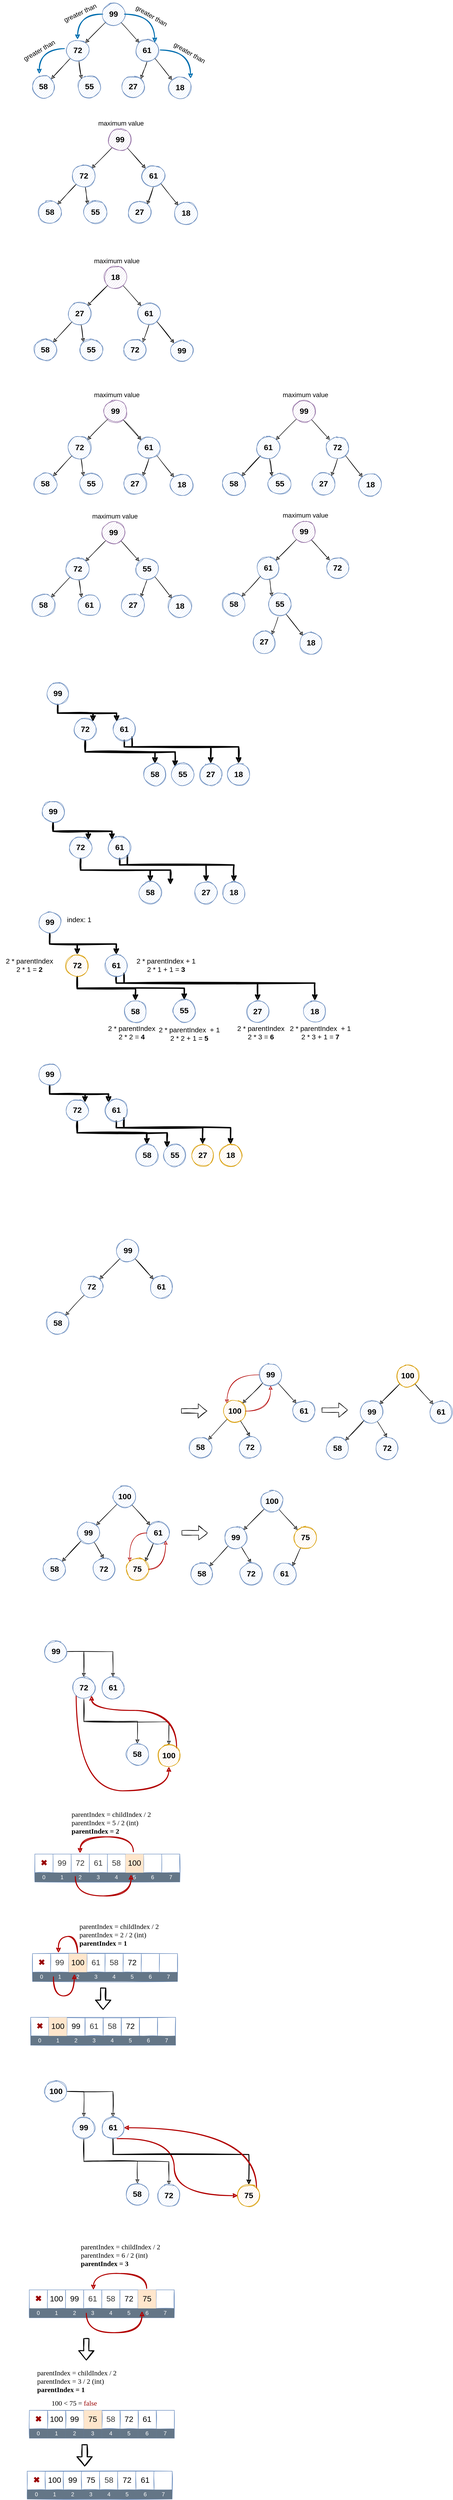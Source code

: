 <mxfile version="13.7.9" type="embed"><diagram id="lMCECdiOliHJ0kIxP1SO" name="Page-1"><mxGraphModel dx="1143" dy="-18395" grid="0" gridSize="10" guides="1" tooltips="1" connect="1" arrows="1" fold="1" page="0" pageScale="1" pageWidth="850" pageHeight="1100" background="#ffffff" math="0" shadow="0"><root><mxCell id="0"/><mxCell id="1" parent="0"/><mxCell id="261" style="edgeStyle=none;rounded=0;sketch=1;orthogonalLoop=1;jettySize=auto;html=1;fontColor=#050505;entryX=0;entryY=0;entryDx=0;entryDy=0;strokeColor=#000000;" parent="1" source="263" target="289" edge="1"><mxGeometry relative="1" as="geometry"><mxPoint x="257.883" y="18898.883" as="targetPoint"/></mxGeometry></mxCell><mxCell id="262" style="edgeStyle=none;rounded=0;sketch=1;orthogonalLoop=1;jettySize=auto;html=1;entryX=1;entryY=0;entryDx=0;entryDy=0;fontColor=#050505;strokeColor=#000000;" parent="1" source="263" target="268" edge="1"><mxGeometry relative="1" as="geometry"/></mxCell><mxCell id="915" style="edgeStyle=orthogonalEdgeStyle;rounded=0;orthogonalLoop=1;jettySize=auto;html=1;entryX=0.5;entryY=0;entryDx=0;entryDy=0;strokeColor=#006EAF;strokeWidth=2;sketch=1;curved=1;fillColor=#1ba1e2;" parent="1" source="263" target="268" edge="1"><mxGeometry relative="1" as="geometry"/></mxCell><mxCell id="1304" value="" style="shape=table;html=1;whiteSpace=wrap;startSize=0;container=1;collapsible=0;childLayout=tableLayout;strokeColor=#6c8ebf;fontColor=#000000;shadow=0;sketch=1;fillColor=none;" parent="1" vertex="1"><mxGeometry x="14.5" y="24121" width="312" height="60" as="geometry"/></mxCell><mxCell id="1305" value="" style="shape=partialRectangle;html=1;whiteSpace=wrap;collapsible=0;dropTarget=0;pointerEvents=0;fillColor=none;top=0;left=0;bottom=0;right=0;points=[[0,0.5],[1,0.5]];portConstraint=eastwest;" parent="1304" vertex="1"><mxGeometry width="312" height="40" as="geometry"/></mxCell><mxCell id="1306" value="&lt;b&gt;&lt;font color=&quot;#990000&quot;&gt;✖&lt;/font&gt;&lt;/b&gt;" style="shape=partialRectangle;html=1;whiteSpace=wrap;connectable=0;top=0;left=0;bottom=0;right=0;overflow=hidden;fontColor=#333333;strokeColor=#666666;sketch=1;fillColor=none;fontSize=17;" parent="1305" vertex="1"><mxGeometry width="39" height="40" as="geometry"/></mxCell><mxCell id="1307" value="100" style="shape=partialRectangle;html=1;whiteSpace=wrap;connectable=0;top=0;left=0;bottom=0;right=0;overflow=hidden;sketch=0;fontSize=17;fontColor=#000000;fillColor=none;strokeColor=#666666;" parent="1305" vertex="1"><mxGeometry x="39" width="39" height="40" as="geometry"/></mxCell><mxCell id="1308" value="99" style="shape=partialRectangle;html=1;whiteSpace=wrap;connectable=0;top=0;left=0;bottom=0;right=0;overflow=hidden;sketch=0;fontSize=17;fontColor=#000000;fillColor=none;strokeColor=#666666;" parent="1305" vertex="1"><mxGeometry x="78" width="39" height="40" as="geometry"/></mxCell><mxCell id="1309" value="75" style="shape=partialRectangle;html=1;whiteSpace=wrap;connectable=0;top=0;left=0;bottom=0;right=0;overflow=hidden;sketch=0;fontSize=17;fontColor=#000000;fillColor=none;strokeColor=#666666;" parent="1305" vertex="1"><mxGeometry x="117" width="39" height="40" as="geometry"/></mxCell><mxCell id="1310" value="58" style="shape=partialRectangle;html=1;whiteSpace=wrap;connectable=0;top=0;left=0;bottom=0;right=0;overflow=hidden;fontColor=#333333;strokeColor=#666666;sketch=1;fillColor=none;fontSize=17;" parent="1305" vertex="1"><mxGeometry x="156" width="39" height="40" as="geometry"/></mxCell><mxCell id="1311" value="72" style="shape=partialRectangle;html=1;whiteSpace=wrap;connectable=0;top=0;left=0;bottom=0;right=0;overflow=hidden;sketch=0;fontSize=17;fontColor=#000000;fillColor=none;strokeColor=#666666;" parent="1305" vertex="1"><mxGeometry x="195" width="39" height="40" as="geometry"/></mxCell><mxCell id="1312" value="61" style="shape=partialRectangle;html=1;whiteSpace=wrap;connectable=0;top=0;left=0;bottom=0;right=0;overflow=hidden;sketch=0;fontSize=17;fontColor=#000000;fillColor=none;strokeColor=#666666;" parent="1305" vertex="1"><mxGeometry x="234" width="39" height="40" as="geometry"/></mxCell><mxCell id="1313" style="shape=partialRectangle;html=1;whiteSpace=wrap;connectable=0;top=0;left=0;bottom=0;right=0;overflow=hidden;fontColor=#333333;strokeColor=#666666;sketch=1;fillColor=none;fontSize=17;" parent="1305" vertex="1"><mxGeometry x="273" width="39" height="40" as="geometry"/></mxCell><mxCell id="1314" value="" style="shape=partialRectangle;html=1;whiteSpace=wrap;collapsible=0;dropTarget=0;pointerEvents=0;fillColor=none;top=0;left=0;bottom=0;right=0;points=[[0,0.5],[1,0.5]];portConstraint=eastwest;fontColor=#000000;" parent="1304" vertex="1"><mxGeometry y="40" width="312" height="20" as="geometry"/></mxCell><mxCell id="1315" value="0" style="shape=partialRectangle;html=1;whiteSpace=wrap;connectable=0;fillColor=#647687;top=0;left=0;bottom=0;right=0;overflow=hidden;strokeColor=#314354;sketch=0;fontColor=#ffffff;" parent="1314" vertex="1"><mxGeometry width="39" height="20" as="geometry"/></mxCell><mxCell id="1316" value="1" style="shape=partialRectangle;html=1;whiteSpace=wrap;connectable=0;fillColor=#647687;top=0;left=0;bottom=0;right=0;overflow=hidden;strokeColor=#314354;sketch=0;fontColor=#ffffff;" parent="1314" vertex="1"><mxGeometry x="39" width="39" height="20" as="geometry"/></mxCell><mxCell id="1317" value="2" style="shape=partialRectangle;html=1;whiteSpace=wrap;connectable=0;fillColor=#647687;top=0;left=0;bottom=0;right=0;overflow=hidden;strokeColor=#314354;sketch=0;fontColor=#ffffff;" parent="1314" vertex="1"><mxGeometry x="78" width="39" height="20" as="geometry"/></mxCell><mxCell id="1318" value="3" style="shape=partialRectangle;html=1;whiteSpace=wrap;connectable=0;fillColor=#647687;top=0;left=0;bottom=0;right=0;overflow=hidden;strokeColor=#314354;sketch=0;fontColor=#ffffff;" parent="1314" vertex="1"><mxGeometry x="117" width="39" height="20" as="geometry"/></mxCell><mxCell id="1319" value="4" style="shape=partialRectangle;html=1;whiteSpace=wrap;connectable=0;fillColor=#647687;top=0;left=0;bottom=0;right=0;overflow=hidden;strokeColor=#314354;sketch=0;fontColor=#ffffff;" parent="1314" vertex="1"><mxGeometry x="156" width="39" height="20" as="geometry"/></mxCell><mxCell id="1320" value="5" style="shape=partialRectangle;html=1;whiteSpace=wrap;connectable=0;fillColor=#647687;top=0;left=0;bottom=0;right=0;overflow=hidden;strokeColor=#314354;sketch=0;fontColor=#ffffff;" parent="1314" vertex="1"><mxGeometry x="195" width="39" height="20" as="geometry"/></mxCell><mxCell id="1321" value="6" style="shape=partialRectangle;html=1;whiteSpace=wrap;connectable=0;fillColor=#647687;top=0;left=0;bottom=0;right=0;overflow=hidden;strokeColor=#314354;sketch=0;fontColor=#ffffff;" parent="1314" vertex="1"><mxGeometry x="234" width="39" height="20" as="geometry"/></mxCell><mxCell id="1322" value="7" style="shape=partialRectangle;html=1;whiteSpace=wrap;connectable=0;fillColor=#647687;top=0;left=0;bottom=0;right=0;overflow=hidden;strokeColor=#314354;sketch=0;fontColor=#ffffff;" parent="1314" vertex="1"><mxGeometry x="273" width="39" height="20" as="geometry"/></mxCell><mxCell id="1280" value="" style="shape=table;html=1;whiteSpace=wrap;startSize=0;container=1;collapsible=0;childLayout=tableLayout;strokeColor=#6c8ebf;fontColor=#000000;shadow=0;sketch=1;fillColor=none;" parent="1" vertex="1"><mxGeometry x="19.25" y="23990.08" width="312" height="60" as="geometry"/></mxCell><mxCell id="1281" value="" style="shape=partialRectangle;html=1;whiteSpace=wrap;collapsible=0;dropTarget=0;pointerEvents=0;fillColor=none;top=0;left=0;bottom=0;right=0;points=[[0,0.5],[1,0.5]];portConstraint=eastwest;" parent="1280" vertex="1"><mxGeometry width="312" height="40" as="geometry"/></mxCell><mxCell id="1282" value="&lt;b&gt;&lt;font color=&quot;#990000&quot;&gt;✖&lt;/font&gt;&lt;/b&gt;" style="shape=partialRectangle;html=1;whiteSpace=wrap;connectable=0;top=0;left=0;bottom=0;right=0;overflow=hidden;fontColor=#333333;strokeColor=#666666;sketch=1;fillColor=none;fontSize=17;" parent="1281" vertex="1"><mxGeometry width="39" height="40" as="geometry"/></mxCell><mxCell id="1283" value="100" style="shape=partialRectangle;html=1;whiteSpace=wrap;connectable=0;top=0;left=0;bottom=0;right=0;overflow=hidden;sketch=0;fontSize=17;fontColor=#000000;fillColor=none;strokeColor=#666666;" parent="1281" vertex="1"><mxGeometry x="39" width="39" height="40" as="geometry"/></mxCell><mxCell id="1284" value="99" style="shape=partialRectangle;html=1;whiteSpace=wrap;connectable=0;top=0;left=0;bottom=0;right=0;overflow=hidden;sketch=0;fontSize=17;fontColor=#000000;fillColor=none;strokeColor=#666666;" parent="1281" vertex="1"><mxGeometry x="78" width="39" height="40" as="geometry"/></mxCell><mxCell id="1285" value="75" style="shape=partialRectangle;html=1;whiteSpace=wrap;connectable=0;top=0;left=0;bottom=0;right=0;overflow=hidden;strokeColor=#d79b00;sketch=0;fillColor=#ffe6cc;fontSize=17;fontColor=#000000;" parent="1281" vertex="1"><mxGeometry x="117" width="39" height="40" as="geometry"/></mxCell><mxCell id="1286" value="58" style="shape=partialRectangle;html=1;whiteSpace=wrap;connectable=0;top=0;left=0;bottom=0;right=0;overflow=hidden;fontColor=#333333;strokeColor=#666666;sketch=1;fillColor=none;fontSize=17;" parent="1281" vertex="1"><mxGeometry x="156" width="39" height="40" as="geometry"/></mxCell><mxCell id="1287" value="72" style="shape=partialRectangle;html=1;whiteSpace=wrap;connectable=0;top=0;left=0;bottom=0;right=0;overflow=hidden;sketch=0;fontSize=17;fontColor=#000000;fillColor=none;strokeColor=#666666;" parent="1281" vertex="1"><mxGeometry x="195" width="39" height="40" as="geometry"/></mxCell><mxCell id="1288" value="61" style="shape=partialRectangle;html=1;whiteSpace=wrap;connectable=0;top=0;left=0;bottom=0;right=0;overflow=hidden;sketch=0;fontSize=17;fontColor=#000000;fillColor=none;strokeColor=#666666;" parent="1281" vertex="1"><mxGeometry x="234" width="39" height="40" as="geometry"/></mxCell><mxCell id="1289" style="shape=partialRectangle;html=1;whiteSpace=wrap;connectable=0;top=0;left=0;bottom=0;right=0;overflow=hidden;fontColor=#333333;strokeColor=#666666;sketch=1;fillColor=none;fontSize=17;" parent="1281" vertex="1"><mxGeometry x="273" width="39" height="40" as="geometry"/></mxCell><mxCell id="1290" value="" style="shape=partialRectangle;html=1;whiteSpace=wrap;collapsible=0;dropTarget=0;pointerEvents=0;fillColor=none;top=0;left=0;bottom=0;right=0;points=[[0,0.5],[1,0.5]];portConstraint=eastwest;fontColor=#000000;" parent="1280" vertex="1"><mxGeometry y="40" width="312" height="20" as="geometry"/></mxCell><mxCell id="1291" value="0" style="shape=partialRectangle;html=1;whiteSpace=wrap;connectable=0;fillColor=#647687;top=0;left=0;bottom=0;right=0;overflow=hidden;strokeColor=#314354;sketch=0;fontColor=#ffffff;" parent="1290" vertex="1"><mxGeometry width="39" height="20" as="geometry"/></mxCell><mxCell id="1292" value="1" style="shape=partialRectangle;html=1;whiteSpace=wrap;connectable=0;fillColor=#647687;top=0;left=0;bottom=0;right=0;overflow=hidden;strokeColor=#314354;sketch=0;fontColor=#ffffff;" parent="1290" vertex="1"><mxGeometry x="39" width="39" height="20" as="geometry"/></mxCell><mxCell id="1293" value="2" style="shape=partialRectangle;html=1;whiteSpace=wrap;connectable=0;fillColor=#647687;top=0;left=0;bottom=0;right=0;overflow=hidden;strokeColor=#314354;sketch=0;fontColor=#ffffff;" parent="1290" vertex="1"><mxGeometry x="78" width="39" height="20" as="geometry"/></mxCell><mxCell id="1294" value="3" style="shape=partialRectangle;html=1;whiteSpace=wrap;connectable=0;fillColor=#647687;top=0;left=0;bottom=0;right=0;overflow=hidden;strokeColor=#314354;sketch=0;fontColor=#ffffff;" parent="1290" vertex="1"><mxGeometry x="117" width="39" height="20" as="geometry"/></mxCell><mxCell id="1295" value="4" style="shape=partialRectangle;html=1;whiteSpace=wrap;connectable=0;fillColor=#647687;top=0;left=0;bottom=0;right=0;overflow=hidden;strokeColor=#314354;sketch=0;fontColor=#ffffff;" parent="1290" vertex="1"><mxGeometry x="156" width="39" height="20" as="geometry"/></mxCell><mxCell id="1296" value="5" style="shape=partialRectangle;html=1;whiteSpace=wrap;connectable=0;fillColor=#647687;top=0;left=0;bottom=0;right=0;overflow=hidden;strokeColor=#314354;sketch=0;fontColor=#ffffff;" parent="1290" vertex="1"><mxGeometry x="195" width="39" height="20" as="geometry"/></mxCell><mxCell id="1297" value="6" style="shape=partialRectangle;html=1;whiteSpace=wrap;connectable=0;fillColor=#647687;top=0;left=0;bottom=0;right=0;overflow=hidden;strokeColor=#314354;sketch=0;fontColor=#ffffff;" parent="1290" vertex="1"><mxGeometry x="234" width="39" height="20" as="geometry"/></mxCell><mxCell id="1298" value="7" style="shape=partialRectangle;html=1;whiteSpace=wrap;connectable=0;fillColor=#647687;top=0;left=0;bottom=0;right=0;overflow=hidden;strokeColor=#314354;sketch=0;fontColor=#ffffff;" parent="1290" vertex="1"><mxGeometry x="273" width="39" height="20" as="geometry"/></mxCell><mxCell id="1242" value="" style="shape=table;html=1;whiteSpace=wrap;startSize=0;container=1;collapsible=0;childLayout=tableLayout;strokeColor=#6c8ebf;fontColor=#000000;shadow=0;sketch=1;fillColor=none;" parent="1" vertex="1"><mxGeometry x="19" y="23731.08" width="312" height="60" as="geometry"/></mxCell><mxCell id="1243" value="" style="shape=partialRectangle;html=1;whiteSpace=wrap;collapsible=0;dropTarget=0;pointerEvents=0;fillColor=none;top=0;left=0;bottom=0;right=0;points=[[0,0.5],[1,0.5]];portConstraint=eastwest;" parent="1242" vertex="1"><mxGeometry width="312" height="40" as="geometry"/></mxCell><mxCell id="1244" value="&lt;b&gt;&lt;font color=&quot;#990000&quot;&gt;✖&lt;/font&gt;&lt;/b&gt;" style="shape=partialRectangle;html=1;whiteSpace=wrap;connectable=0;top=0;left=0;bottom=0;right=0;overflow=hidden;fontColor=#333333;strokeColor=#666666;sketch=1;fillColor=none;fontSize=17;" parent="1243" vertex="1"><mxGeometry width="39" height="40" as="geometry"/></mxCell><mxCell id="1245" value="100" style="shape=partialRectangle;html=1;whiteSpace=wrap;connectable=0;top=0;left=0;bottom=0;right=0;overflow=hidden;sketch=0;fontSize=17;fontColor=#000000;fillColor=none;strokeColor=#666666;" parent="1243" vertex="1"><mxGeometry x="39" width="39" height="40" as="geometry"/></mxCell><mxCell id="1246" value="99" style="shape=partialRectangle;html=1;whiteSpace=wrap;connectable=0;top=0;left=0;bottom=0;right=0;overflow=hidden;sketch=0;fontSize=17;fontColor=#000000;fillColor=none;strokeColor=#666666;" parent="1243" vertex="1"><mxGeometry x="78" width="39" height="40" as="geometry"/></mxCell><mxCell id="1247" value="61" style="shape=partialRectangle;html=1;whiteSpace=wrap;connectable=0;top=0;left=0;bottom=0;right=0;overflow=hidden;fontColor=#333333;strokeColor=#666666;sketch=1;fillColor=none;fontSize=17;" parent="1243" vertex="1"><mxGeometry x="117" width="39" height="40" as="geometry"/></mxCell><mxCell id="1248" value="58" style="shape=partialRectangle;html=1;whiteSpace=wrap;connectable=0;top=0;left=0;bottom=0;right=0;overflow=hidden;fontColor=#333333;strokeColor=#666666;sketch=1;fillColor=none;fontSize=17;" parent="1243" vertex="1"><mxGeometry x="156" width="39" height="40" as="geometry"/></mxCell><mxCell id="1249" value="72" style="shape=partialRectangle;html=1;whiteSpace=wrap;connectable=0;top=0;left=0;bottom=0;right=0;overflow=hidden;sketch=0;fontSize=17;fontColor=#000000;fillColor=none;strokeColor=#666666;" parent="1243" vertex="1"><mxGeometry x="195" width="39" height="40" as="geometry"/></mxCell><mxCell id="1250" value="75" style="shape=partialRectangle;html=1;whiteSpace=wrap;connectable=0;top=0;left=0;bottom=0;right=0;overflow=hidden;strokeColor=#d79b00;sketch=0;fillColor=#ffe6cc;fontSize=17;fontColor=#000000;" parent="1243" vertex="1"><mxGeometry x="234" width="39" height="40" as="geometry"/></mxCell><mxCell id="1251" style="shape=partialRectangle;html=1;whiteSpace=wrap;connectable=0;top=0;left=0;bottom=0;right=0;overflow=hidden;fontColor=#333333;strokeColor=#666666;sketch=1;fillColor=none;fontSize=17;" parent="1243" vertex="1"><mxGeometry x="273" width="39" height="40" as="geometry"/></mxCell><mxCell id="1252" value="" style="shape=partialRectangle;html=1;whiteSpace=wrap;collapsible=0;dropTarget=0;pointerEvents=0;fillColor=none;top=0;left=0;bottom=0;right=0;points=[[0,0.5],[1,0.5]];portConstraint=eastwest;fontColor=#000000;" parent="1242" vertex="1"><mxGeometry y="40" width="312" height="20" as="geometry"/></mxCell><mxCell id="1253" value="0" style="shape=partialRectangle;html=1;whiteSpace=wrap;connectable=0;fillColor=#647687;top=0;left=0;bottom=0;right=0;overflow=hidden;strokeColor=#314354;sketch=0;fontColor=#ffffff;" parent="1252" vertex="1"><mxGeometry width="39" height="20" as="geometry"/></mxCell><mxCell id="1254" value="1" style="shape=partialRectangle;html=1;whiteSpace=wrap;connectable=0;fillColor=#647687;top=0;left=0;bottom=0;right=0;overflow=hidden;strokeColor=#314354;sketch=0;fontColor=#ffffff;" parent="1252" vertex="1"><mxGeometry x="39" width="39" height="20" as="geometry"/></mxCell><mxCell id="1255" value="2" style="shape=partialRectangle;html=1;whiteSpace=wrap;connectable=0;fillColor=#647687;top=0;left=0;bottom=0;right=0;overflow=hidden;strokeColor=#314354;sketch=0;fontColor=#ffffff;" parent="1252" vertex="1"><mxGeometry x="78" width="39" height="20" as="geometry"/></mxCell><mxCell id="1256" value="3" style="shape=partialRectangle;html=1;whiteSpace=wrap;connectable=0;fillColor=#647687;top=0;left=0;bottom=0;right=0;overflow=hidden;strokeColor=#314354;sketch=0;fontColor=#ffffff;" parent="1252" vertex="1"><mxGeometry x="117" width="39" height="20" as="geometry"/></mxCell><mxCell id="1257" value="4" style="shape=partialRectangle;html=1;whiteSpace=wrap;connectable=0;fillColor=#647687;top=0;left=0;bottom=0;right=0;overflow=hidden;strokeColor=#314354;sketch=0;fontColor=#ffffff;" parent="1252" vertex="1"><mxGeometry x="156" width="39" height="20" as="geometry"/></mxCell><mxCell id="1258" value="5" style="shape=partialRectangle;html=1;whiteSpace=wrap;connectable=0;fillColor=#647687;top=0;left=0;bottom=0;right=0;overflow=hidden;strokeColor=#314354;sketch=0;fontColor=#ffffff;" parent="1252" vertex="1"><mxGeometry x="195" width="39" height="20" as="geometry"/></mxCell><mxCell id="1259" value="6" style="shape=partialRectangle;html=1;whiteSpace=wrap;connectable=0;fillColor=#647687;top=0;left=0;bottom=0;right=0;overflow=hidden;strokeColor=#314354;sketch=0;fontColor=#ffffff;" parent="1252" vertex="1"><mxGeometry x="234" width="39" height="20" as="geometry"/></mxCell><mxCell id="1260" value="7" style="shape=partialRectangle;html=1;whiteSpace=wrap;connectable=0;fillColor=#647687;top=0;left=0;bottom=0;right=0;overflow=hidden;strokeColor=#314354;sketch=0;fontColor=#ffffff;" parent="1252" vertex="1"><mxGeometry x="273" width="39" height="20" as="geometry"/></mxCell><mxCell id="1219" value="" style="shape=table;html=1;whiteSpace=wrap;startSize=0;container=1;collapsible=0;childLayout=tableLayout;strokeColor=#6c8ebf;fontColor=#000000;shadow=0;sketch=1;fillColor=none;" parent="1" vertex="1"><mxGeometry x="22" y="23145" width="312" height="60" as="geometry"/></mxCell><mxCell id="1220" value="" style="shape=partialRectangle;html=1;whiteSpace=wrap;collapsible=0;dropTarget=0;pointerEvents=0;fillColor=none;top=0;left=0;bottom=0;right=0;points=[[0,0.5],[1,0.5]];portConstraint=eastwest;" parent="1219" vertex="1"><mxGeometry width="312" height="40" as="geometry"/></mxCell><mxCell id="1221" value="&lt;b&gt;&lt;font color=&quot;#990000&quot;&gt;✖&lt;/font&gt;&lt;/b&gt;" style="shape=partialRectangle;html=1;whiteSpace=wrap;connectable=0;top=0;left=0;bottom=0;right=0;overflow=hidden;fontColor=#333333;strokeColor=#666666;sketch=1;fillColor=none;fontSize=17;" parent="1220" vertex="1"><mxGeometry width="39" height="40" as="geometry"/></mxCell><mxCell id="1222" value="100" style="shape=partialRectangle;html=1;whiteSpace=wrap;connectable=0;top=0;left=0;bottom=0;right=0;overflow=hidden;strokeColor=#d79b00;sketch=0;fillColor=#ffe6cc;fontSize=17;fontColor=#000000;" parent="1220" vertex="1"><mxGeometry x="39" width="39" height="40" as="geometry"/></mxCell><mxCell id="1223" value="99" style="shape=partialRectangle;html=1;whiteSpace=wrap;connectable=0;top=0;left=0;bottom=0;right=0;overflow=hidden;sketch=0;fontSize=17;fontColor=#000000;fillColor=none;strokeColor=#666666;" parent="1220" vertex="1"><mxGeometry x="78" width="39" height="40" as="geometry"/></mxCell><mxCell id="1224" value="61" style="shape=partialRectangle;html=1;whiteSpace=wrap;connectable=0;top=0;left=0;bottom=0;right=0;overflow=hidden;fontColor=#333333;strokeColor=#666666;sketch=1;fillColor=none;fontSize=17;" parent="1220" vertex="1"><mxGeometry x="117" width="39" height="40" as="geometry"/></mxCell><mxCell id="1225" value="58" style="shape=partialRectangle;html=1;whiteSpace=wrap;connectable=0;top=0;left=0;bottom=0;right=0;overflow=hidden;fontColor=#333333;strokeColor=#666666;sketch=1;fillColor=none;fontSize=17;" parent="1220" vertex="1"><mxGeometry x="156" width="39" height="40" as="geometry"/></mxCell><mxCell id="1226" value="72" style="shape=partialRectangle;html=1;whiteSpace=wrap;connectable=0;top=0;left=0;bottom=0;right=0;overflow=hidden;sketch=0;fontSize=17;fontColor=#000000;fillColor=none;strokeColor=#666666;" parent="1220" vertex="1"><mxGeometry x="195" width="39" height="40" as="geometry"/></mxCell><mxCell id="1227" style="shape=partialRectangle;html=1;whiteSpace=wrap;connectable=0;top=0;left=0;bottom=0;right=0;overflow=hidden;fontColor=#333333;strokeColor=#666666;sketch=1;fillColor=none;fontSize=17;" parent="1220" vertex="1"><mxGeometry x="234" width="39" height="40" as="geometry"/></mxCell><mxCell id="1228" style="shape=partialRectangle;html=1;whiteSpace=wrap;connectable=0;top=0;left=0;bottom=0;right=0;overflow=hidden;fontColor=#333333;strokeColor=#666666;sketch=1;fillColor=none;fontSize=17;" parent="1220" vertex="1"><mxGeometry x="273" width="39" height="40" as="geometry"/></mxCell><mxCell id="1229" value="" style="shape=partialRectangle;html=1;whiteSpace=wrap;collapsible=0;dropTarget=0;pointerEvents=0;fillColor=none;top=0;left=0;bottom=0;right=0;points=[[0,0.5],[1,0.5]];portConstraint=eastwest;fontColor=#000000;" parent="1219" vertex="1"><mxGeometry y="40" width="312" height="20" as="geometry"/></mxCell><mxCell id="1230" value="0" style="shape=partialRectangle;html=1;whiteSpace=wrap;connectable=0;fillColor=#647687;top=0;left=0;bottom=0;right=0;overflow=hidden;strokeColor=#314354;sketch=0;fontColor=#ffffff;" parent="1229" vertex="1"><mxGeometry width="39" height="20" as="geometry"/></mxCell><mxCell id="1231" value="1" style="shape=partialRectangle;html=1;whiteSpace=wrap;connectable=0;fillColor=#647687;top=0;left=0;bottom=0;right=0;overflow=hidden;strokeColor=#314354;sketch=0;fontColor=#ffffff;" parent="1229" vertex="1"><mxGeometry x="39" width="39" height="20" as="geometry"/></mxCell><mxCell id="1232" value="2" style="shape=partialRectangle;html=1;whiteSpace=wrap;connectable=0;fillColor=#647687;top=0;left=0;bottom=0;right=0;overflow=hidden;strokeColor=#314354;sketch=0;fontColor=#ffffff;" parent="1229" vertex="1"><mxGeometry x="78" width="39" height="20" as="geometry"/></mxCell><mxCell id="1233" value="3" style="shape=partialRectangle;html=1;whiteSpace=wrap;connectable=0;fillColor=#647687;top=0;left=0;bottom=0;right=0;overflow=hidden;strokeColor=#314354;sketch=0;fontColor=#ffffff;" parent="1229" vertex="1"><mxGeometry x="117" width="39" height="20" as="geometry"/></mxCell><mxCell id="1234" value="4" style="shape=partialRectangle;html=1;whiteSpace=wrap;connectable=0;fillColor=#647687;top=0;left=0;bottom=0;right=0;overflow=hidden;strokeColor=#314354;sketch=0;fontColor=#ffffff;" parent="1229" vertex="1"><mxGeometry x="156" width="39" height="20" as="geometry"/></mxCell><mxCell id="1235" value="5" style="shape=partialRectangle;html=1;whiteSpace=wrap;connectable=0;fillColor=#647687;top=0;left=0;bottom=0;right=0;overflow=hidden;strokeColor=#314354;sketch=0;fontColor=#ffffff;" parent="1229" vertex="1"><mxGeometry x="195" width="39" height="20" as="geometry"/></mxCell><mxCell id="1236" value="6" style="shape=partialRectangle;html=1;whiteSpace=wrap;connectable=0;fillColor=#647687;top=0;left=0;bottom=0;right=0;overflow=hidden;strokeColor=#314354;sketch=0;fontColor=#ffffff;" parent="1229" vertex="1"><mxGeometry x="234" width="39" height="20" as="geometry"/></mxCell><mxCell id="1237" value="7" style="shape=partialRectangle;html=1;whiteSpace=wrap;connectable=0;fillColor=#647687;top=0;left=0;bottom=0;right=0;overflow=hidden;strokeColor=#314354;sketch=0;fontColor=#ffffff;" parent="1229" vertex="1"><mxGeometry x="273" width="39" height="20" as="geometry"/></mxCell><mxCell id="1196" value="" style="shape=table;html=1;whiteSpace=wrap;startSize=0;container=1;collapsible=0;childLayout=tableLayout;strokeColor=#6c8ebf;fontColor=#000000;shadow=0;sketch=1;fillColor=none;" parent="1" vertex="1"><mxGeometry x="26" y="23008" width="312" height="60" as="geometry"/></mxCell><mxCell id="1197" value="" style="shape=partialRectangle;html=1;whiteSpace=wrap;collapsible=0;dropTarget=0;pointerEvents=0;fillColor=none;top=0;left=0;bottom=0;right=0;points=[[0,0.5],[1,0.5]];portConstraint=eastwest;" parent="1196" vertex="1"><mxGeometry width="312" height="40" as="geometry"/></mxCell><mxCell id="1198" value="&lt;b&gt;&lt;font color=&quot;#990000&quot;&gt;✖&lt;/font&gt;&lt;/b&gt;" style="shape=partialRectangle;html=1;whiteSpace=wrap;connectable=0;top=0;left=0;bottom=0;right=0;overflow=hidden;fontColor=#333333;strokeColor=#666666;sketch=1;fillColor=none;fontSize=17;" parent="1197" vertex="1"><mxGeometry width="39" height="40" as="geometry"/></mxCell><mxCell id="1199" value="99" style="shape=partialRectangle;html=1;whiteSpace=wrap;connectable=0;top=0;left=0;bottom=0;right=0;overflow=hidden;fontColor=#333333;strokeColor=#666666;sketch=1;fillColor=none;fontSize=17;" parent="1197" vertex="1"><mxGeometry x="39" width="39" height="40" as="geometry"/></mxCell><mxCell id="1200" value="100" style="shape=partialRectangle;html=1;whiteSpace=wrap;connectable=0;top=0;left=0;bottom=0;right=0;overflow=hidden;strokeColor=#d79b00;sketch=0;fillColor=#ffe6cc;fontSize=17;fontColor=#000000;" parent="1197" vertex="1"><mxGeometry x="78" width="39" height="40" as="geometry"/></mxCell><mxCell id="1201" value="61" style="shape=partialRectangle;html=1;whiteSpace=wrap;connectable=0;top=0;left=0;bottom=0;right=0;overflow=hidden;fontColor=#333333;strokeColor=#666666;sketch=1;fillColor=none;fontSize=17;" parent="1197" vertex="1"><mxGeometry x="117" width="39" height="40" as="geometry"/></mxCell><mxCell id="1202" value="58" style="shape=partialRectangle;html=1;whiteSpace=wrap;connectable=0;top=0;left=0;bottom=0;right=0;overflow=hidden;fontColor=#333333;strokeColor=#666666;sketch=1;fillColor=none;fontSize=17;" parent="1197" vertex="1"><mxGeometry x="156" width="39" height="40" as="geometry"/></mxCell><mxCell id="1203" value="72" style="shape=partialRectangle;html=1;whiteSpace=wrap;connectable=0;top=0;left=0;bottom=0;right=0;overflow=hidden;sketch=0;fontSize=17;fontColor=#000000;fillColor=none;strokeColor=#666666;" parent="1197" vertex="1"><mxGeometry x="195" width="39" height="40" as="geometry"/></mxCell><mxCell id="1204" style="shape=partialRectangle;html=1;whiteSpace=wrap;connectable=0;top=0;left=0;bottom=0;right=0;overflow=hidden;fontColor=#333333;strokeColor=#666666;sketch=1;fillColor=none;fontSize=17;" parent="1197" vertex="1"><mxGeometry x="234" width="39" height="40" as="geometry"/></mxCell><mxCell id="1205" style="shape=partialRectangle;html=1;whiteSpace=wrap;connectable=0;top=0;left=0;bottom=0;right=0;overflow=hidden;fontColor=#333333;strokeColor=#666666;sketch=1;fillColor=none;fontSize=17;" parent="1197" vertex="1"><mxGeometry x="273" width="39" height="40" as="geometry"/></mxCell><mxCell id="1206" value="" style="shape=partialRectangle;html=1;whiteSpace=wrap;collapsible=0;dropTarget=0;pointerEvents=0;fillColor=none;top=0;left=0;bottom=0;right=0;points=[[0,0.5],[1,0.5]];portConstraint=eastwest;fontColor=#000000;" parent="1196" vertex="1"><mxGeometry y="40" width="312" height="20" as="geometry"/></mxCell><mxCell id="1207" value="0" style="shape=partialRectangle;html=1;whiteSpace=wrap;connectable=0;fillColor=#647687;top=0;left=0;bottom=0;right=0;overflow=hidden;strokeColor=#314354;sketch=0;fontColor=#ffffff;" parent="1206" vertex="1"><mxGeometry width="39" height="20" as="geometry"/></mxCell><mxCell id="1208" value="1" style="shape=partialRectangle;html=1;whiteSpace=wrap;connectable=0;fillColor=#647687;top=0;left=0;bottom=0;right=0;overflow=hidden;strokeColor=#314354;sketch=0;fontColor=#ffffff;" parent="1206" vertex="1"><mxGeometry x="39" width="39" height="20" as="geometry"/></mxCell><mxCell id="1209" value="2" style="shape=partialRectangle;html=1;whiteSpace=wrap;connectable=0;fillColor=#647687;top=0;left=0;bottom=0;right=0;overflow=hidden;strokeColor=#314354;sketch=0;fontColor=#ffffff;" parent="1206" vertex="1"><mxGeometry x="78" width="39" height="20" as="geometry"/></mxCell><mxCell id="1210" value="3" style="shape=partialRectangle;html=1;whiteSpace=wrap;connectable=0;fillColor=#647687;top=0;left=0;bottom=0;right=0;overflow=hidden;strokeColor=#314354;sketch=0;fontColor=#ffffff;" parent="1206" vertex="1"><mxGeometry x="117" width="39" height="20" as="geometry"/></mxCell><mxCell id="1211" value="4" style="shape=partialRectangle;html=1;whiteSpace=wrap;connectable=0;fillColor=#647687;top=0;left=0;bottom=0;right=0;overflow=hidden;strokeColor=#314354;sketch=0;fontColor=#ffffff;" parent="1206" vertex="1"><mxGeometry x="156" width="39" height="20" as="geometry"/></mxCell><mxCell id="1212" value="5" style="shape=partialRectangle;html=1;whiteSpace=wrap;connectable=0;fillColor=#647687;top=0;left=0;bottom=0;right=0;overflow=hidden;strokeColor=#314354;sketch=0;fontColor=#ffffff;" parent="1206" vertex="1"><mxGeometry x="195" width="39" height="20" as="geometry"/></mxCell><mxCell id="1213" value="6" style="shape=partialRectangle;html=1;whiteSpace=wrap;connectable=0;fillColor=#647687;top=0;left=0;bottom=0;right=0;overflow=hidden;strokeColor=#314354;sketch=0;fontColor=#ffffff;" parent="1206" vertex="1"><mxGeometry x="234" width="39" height="20" as="geometry"/></mxCell><mxCell id="1214" value="7" style="shape=partialRectangle;html=1;whiteSpace=wrap;connectable=0;fillColor=#647687;top=0;left=0;bottom=0;right=0;overflow=hidden;strokeColor=#314354;sketch=0;fontColor=#ffffff;" parent="1206" vertex="1"><mxGeometry x="273" width="39" height="20" as="geometry"/></mxCell><mxCell id="1169" value="" style="shape=table;html=1;whiteSpace=wrap;startSize=0;container=1;collapsible=0;childLayout=tableLayout;strokeColor=#6c8ebf;fontColor=#000000;shadow=0;sketch=1;fillColor=none;" parent="1" vertex="1"><mxGeometry x="31" y="22794" width="312" height="60" as="geometry"/></mxCell><mxCell id="1170" value="" style="shape=partialRectangle;html=1;whiteSpace=wrap;collapsible=0;dropTarget=0;pointerEvents=0;fillColor=none;top=0;left=0;bottom=0;right=0;points=[[0,0.5],[1,0.5]];portConstraint=eastwest;" parent="1169" vertex="1"><mxGeometry width="312" height="40" as="geometry"/></mxCell><mxCell id="1171" value="&lt;b&gt;&lt;font color=&quot;#990000&quot;&gt;✖&lt;/font&gt;&lt;/b&gt;" style="shape=partialRectangle;html=1;whiteSpace=wrap;connectable=0;top=0;left=0;bottom=0;right=0;overflow=hidden;fontColor=#333333;strokeColor=#666666;sketch=1;fillColor=none;fontSize=17;" parent="1170" vertex="1"><mxGeometry width="39" height="40" as="geometry"/></mxCell><mxCell id="1172" value="99" style="shape=partialRectangle;html=1;whiteSpace=wrap;connectable=0;top=0;left=0;bottom=0;right=0;overflow=hidden;fontColor=#333333;strokeColor=#666666;sketch=1;fillColor=none;fontSize=17;" parent="1170" vertex="1"><mxGeometry x="39" width="39" height="40" as="geometry"/></mxCell><mxCell id="1173" value="72" style="shape=partialRectangle;html=1;whiteSpace=wrap;connectable=0;top=0;left=0;bottom=0;right=0;overflow=hidden;fontColor=#333333;strokeColor=#666666;sketch=1;fillColor=none;fontSize=17;" parent="1170" vertex="1"><mxGeometry x="78" width="39" height="40" as="geometry"/></mxCell><mxCell id="1183" value="61" style="shape=partialRectangle;html=1;whiteSpace=wrap;connectable=0;top=0;left=0;bottom=0;right=0;overflow=hidden;fontColor=#333333;strokeColor=#666666;sketch=1;fillColor=none;fontSize=17;" parent="1170" vertex="1"><mxGeometry x="117" width="39" height="40" as="geometry"/></mxCell><mxCell id="1191" value="58" style="shape=partialRectangle;html=1;whiteSpace=wrap;connectable=0;top=0;left=0;bottom=0;right=0;overflow=hidden;fontColor=#333333;strokeColor=#666666;sketch=1;fillColor=none;fontSize=17;" parent="1170" vertex="1"><mxGeometry x="156" width="39" height="40" as="geometry"/></mxCell><mxCell id="1189" value="100" style="shape=partialRectangle;html=1;whiteSpace=wrap;connectable=0;top=0;left=0;bottom=0;right=0;overflow=hidden;strokeColor=#d79b00;sketch=0;fillColor=#ffe6cc;fontSize=17;fontColor=#000000;" parent="1170" vertex="1"><mxGeometry x="195" width="39" height="40" as="geometry"/></mxCell><mxCell id="1187" style="shape=partialRectangle;html=1;whiteSpace=wrap;connectable=0;top=0;left=0;bottom=0;right=0;overflow=hidden;fontColor=#333333;strokeColor=#666666;sketch=1;fillColor=none;fontSize=17;" parent="1170" vertex="1"><mxGeometry x="234" width="39" height="40" as="geometry"/></mxCell><mxCell id="1185" style="shape=partialRectangle;html=1;whiteSpace=wrap;connectable=0;top=0;left=0;bottom=0;right=0;overflow=hidden;fontColor=#333333;strokeColor=#666666;sketch=1;fillColor=none;fontSize=17;" parent="1170" vertex="1"><mxGeometry x="273" width="39" height="40" as="geometry"/></mxCell><mxCell id="1174" value="" style="shape=partialRectangle;html=1;whiteSpace=wrap;collapsible=0;dropTarget=0;pointerEvents=0;fillColor=none;top=0;left=0;bottom=0;right=0;points=[[0,0.5],[1,0.5]];portConstraint=eastwest;fontColor=#000000;" parent="1169" vertex="1"><mxGeometry y="40" width="312" height="20" as="geometry"/></mxCell><mxCell id="1175" value="0" style="shape=partialRectangle;html=1;whiteSpace=wrap;connectable=0;fillColor=#647687;top=0;left=0;bottom=0;right=0;overflow=hidden;strokeColor=#314354;sketch=0;fontColor=#ffffff;" parent="1174" vertex="1"><mxGeometry width="39" height="20" as="geometry"/></mxCell><mxCell id="1176" value="1" style="shape=partialRectangle;html=1;whiteSpace=wrap;connectable=0;fillColor=#647687;top=0;left=0;bottom=0;right=0;overflow=hidden;strokeColor=#314354;sketch=0;fontColor=#ffffff;" parent="1174" vertex="1"><mxGeometry x="39" width="39" height="20" as="geometry"/></mxCell><mxCell id="1177" value="2" style="shape=partialRectangle;html=1;whiteSpace=wrap;connectable=0;fillColor=#647687;top=0;left=0;bottom=0;right=0;overflow=hidden;strokeColor=#314354;sketch=0;fontColor=#ffffff;" parent="1174" vertex="1"><mxGeometry x="78" width="39" height="20" as="geometry"/></mxCell><mxCell id="1184" value="3" style="shape=partialRectangle;html=1;whiteSpace=wrap;connectable=0;fillColor=#647687;top=0;left=0;bottom=0;right=0;overflow=hidden;strokeColor=#314354;sketch=0;fontColor=#ffffff;" parent="1174" vertex="1"><mxGeometry x="117" width="39" height="20" as="geometry"/></mxCell><mxCell id="1192" value="4" style="shape=partialRectangle;html=1;whiteSpace=wrap;connectable=0;fillColor=#647687;top=0;left=0;bottom=0;right=0;overflow=hidden;strokeColor=#314354;sketch=0;fontColor=#ffffff;" parent="1174" vertex="1"><mxGeometry x="156" width="39" height="20" as="geometry"/></mxCell><mxCell id="1190" value="5" style="shape=partialRectangle;html=1;whiteSpace=wrap;connectable=0;fillColor=#647687;top=0;left=0;bottom=0;right=0;overflow=hidden;strokeColor=#314354;sketch=0;fontColor=#ffffff;" parent="1174" vertex="1"><mxGeometry x="195" width="39" height="20" as="geometry"/></mxCell><mxCell id="1188" value="6" style="shape=partialRectangle;html=1;whiteSpace=wrap;connectable=0;fillColor=#647687;top=0;left=0;bottom=0;right=0;overflow=hidden;strokeColor=#314354;sketch=0;fontColor=#ffffff;" parent="1174" vertex="1"><mxGeometry x="234" width="39" height="20" as="geometry"/></mxCell><mxCell id="1186" value="7" style="shape=partialRectangle;html=1;whiteSpace=wrap;connectable=0;fillColor=#647687;top=0;left=0;bottom=0;right=0;overflow=hidden;strokeColor=#314354;sketch=0;fontColor=#ffffff;" parent="1174" vertex="1"><mxGeometry x="273" width="39" height="20" as="geometry"/></mxCell><mxCell id="1194" style="edgeStyle=orthogonalEdgeStyle;rounded=0;sketch=1;orthogonalLoop=1;jettySize=auto;html=1;strokeColor=#B20000;fontColor=#000000;curved=1;fillColor=#e51400;strokeWidth=2;exitX=0.292;exitY=1.072;exitDx=0;exitDy=0;exitPerimeter=0;" parent="1169" edge="1"><mxGeometry relative="1" as="geometry"><mxPoint x="87.104" y="48.32" as="sourcePoint"/><mxPoint x="207.034" y="44" as="targetPoint"/><Array as="points"><mxPoint x="87" y="90"/><mxPoint x="207" y="90"/></Array></mxGeometry></mxCell><mxCell id="263" value="&lt;font style=&quot;font-size: 17px&quot;&gt;99&lt;/font&gt;" style="ellipse;whiteSpace=wrap;html=1;aspect=fixed;fillColor=#dae8fc;strokeColor=#6c8ebf;sketch=1;fontStyle=1;fontColor=#000000;" parent="1" vertex="1"><mxGeometry x="177" y="18814" width="47" height="47" as="geometry"/></mxCell><mxCell id="264" style="edgeStyle=none;rounded=0;sketch=1;orthogonalLoop=1;jettySize=auto;html=1;entryX=1;entryY=0;entryDx=0;entryDy=0;strokeColor=#050505;fontColor=#050505;exitX=0.5;exitY=1;exitDx=0;exitDy=0;" parent="1" source="289" target="271" edge="1"><mxGeometry relative="1" as="geometry"><mxPoint x="196.617" y="18978.883" as="targetPoint"/><mxPoint x="268.888" y="18938.32" as="sourcePoint"/></mxGeometry></mxCell><mxCell id="265" style="edgeStyle=none;rounded=0;sketch=1;orthogonalLoop=1;jettySize=auto;html=1;entryX=0;entryY=0;entryDx=0;entryDy=0;strokeColor=#050505;fontColor=#050505;exitX=1;exitY=1;exitDx=0;exitDy=0;" parent="1" source="289" target="274" edge="1"><mxGeometry relative="1" as="geometry"><mxPoint x="289.286" y="18933.765" as="sourcePoint"/></mxGeometry></mxCell><mxCell id="266" style="edgeStyle=none;rounded=0;sketch=1;orthogonalLoop=1;jettySize=auto;html=1;entryX=1;entryY=0;entryDx=0;entryDy=0;strokeColor=#050505;fontColor=#050505;" parent="1" source="268" target="277" edge="1"><mxGeometry relative="1" as="geometry"/></mxCell><mxCell id="267" style="edgeStyle=none;rounded=0;sketch=1;orthogonalLoop=1;jettySize=auto;html=1;entryX=0;entryY=0;entryDx=0;entryDy=0;strokeColor=#050505;fontColor=#050505;" parent="1" source="268" target="280" edge="1"><mxGeometry relative="1" as="geometry"/></mxCell><mxCell id="268" value="&lt;font style=&quot;font-size: 17px&quot;&gt;72&lt;/font&gt;" style="ellipse;whiteSpace=wrap;html=1;aspect=fixed;fillColor=#dae8fc;strokeColor=#6c8ebf;sketch=1;fontStyle=1;fontColor=#050505;" parent="1" vertex="1"><mxGeometry x="99.5" y="18892" width="47" height="47" as="geometry"/></mxCell><mxCell id="271" value="&lt;span style=&quot;font-size: 17px&quot;&gt;27&lt;/span&gt;" style="ellipse;whiteSpace=wrap;html=1;aspect=fixed;fillColor=#dae8fc;strokeColor=#6c8ebf;sketch=1;fontColor=#000000;fontStyle=1" parent="1" vertex="1"><mxGeometry x="219" y="18970" width="47" height="47" as="geometry"/></mxCell><mxCell id="274" value="&lt;font style=&quot;font-size: 17px&quot;&gt;18&lt;/font&gt;" style="ellipse;whiteSpace=wrap;html=1;aspect=fixed;fillColor=#dae8fc;strokeColor=#6c8ebf;sketch=1;fontStyle=1;fontColor=#050505;" parent="1" vertex="1"><mxGeometry x="319.5" y="18972" width="47" height="47" as="geometry"/></mxCell><mxCell id="277" value="&lt;font style=&quot;font-size: 17px&quot;&gt;58&lt;/font&gt;" style="ellipse;whiteSpace=wrap;html=1;aspect=fixed;fillColor=#dae8fc;strokeColor=#6c8ebf;sketch=1;fontStyle=1;fontColor=#050505;" parent="1" vertex="1"><mxGeometry x="26" y="18970" width="47" height="47" as="geometry"/></mxCell><mxCell id="280" value="&lt;font style=&quot;font-size: 17px&quot;&gt;55&lt;/font&gt;" style="ellipse;whiteSpace=wrap;html=1;aspect=fixed;fillColor=#dae8fc;strokeColor=#6c8ebf;sketch=1;fontStyle=1;fontColor=#000000;" parent="1" vertex="1"><mxGeometry x="124.5" y="18970" width="47" height="47" as="geometry"/></mxCell><mxCell id="289" value="&lt;font style=&quot;font-size: 17px&quot;&gt;61&lt;/font&gt;" style="ellipse;whiteSpace=wrap;html=1;aspect=fixed;fillColor=#dae8fc;strokeColor=#6c8ebf;sketch=1;fontColor=#000000;fontStyle=1" parent="1" vertex="1"><mxGeometry x="249" y="18892" width="47" height="47" as="geometry"/></mxCell><mxCell id="292" value="&lt;font color=&quot;#000000&quot; style=&quot;font-size: 14px&quot;&gt;greater than&lt;/font&gt;" style="text;html=1;align=center;verticalAlign=middle;resizable=0;points=[];autosize=1;rotation=-25;" parent="1" vertex="1"><mxGeometry x="83.5" y="18825" width="88" height="19" as="geometry"/></mxCell><mxCell id="916" style="edgeStyle=orthogonalEdgeStyle;rounded=0;orthogonalLoop=1;jettySize=auto;html=1;entryX=0.5;entryY=0;entryDx=0;entryDy=0;strokeColor=#006EAF;strokeWidth=2;sketch=1;curved=1;fillColor=#1ba1e2;" parent="1" edge="1"><mxGeometry relative="1" as="geometry"><mxPoint x="94.5" y="18911.5" as="sourcePoint"/><mxPoint x="40.5" y="18966" as="targetPoint"/></mxGeometry></mxCell><mxCell id="917" value="&lt;font color=&quot;#000000&quot; style=&quot;font-size: 14px&quot;&gt;greater than&lt;/font&gt;" style="text;html=1;align=center;verticalAlign=middle;resizable=0;points=[];autosize=1;rotation=-30;" parent="1" vertex="1"><mxGeometry x="-4.5" y="18906" width="88" height="19" as="geometry"/></mxCell><mxCell id="918" style="edgeStyle=orthogonalEdgeStyle;rounded=0;orthogonalLoop=1;jettySize=auto;html=1;entryX=1;entryY=0;entryDx=0;entryDy=0;strokeColor=#006EAF;strokeWidth=2;sketch=1;curved=1;exitX=1;exitY=0.5;exitDx=0;exitDy=0;fillColor=#1ba1e2;" parent="1" source="263" target="289" edge="1"><mxGeometry relative="1" as="geometry"><mxPoint x="187" y="18847.5" as="sourcePoint"/><mxPoint x="133" y="18902" as="targetPoint"/><Array as="points"><mxPoint x="289" y="18838"/></Array></mxGeometry></mxCell><mxCell id="919" value="&lt;font color=&quot;#000000&quot; style=&quot;font-size: 14px&quot;&gt;greater than&lt;/font&gt;" style="text;html=1;align=center;verticalAlign=middle;resizable=0;points=[];autosize=1;rotation=30;" parent="1" vertex="1"><mxGeometry x="238" y="18831" width="88" height="19" as="geometry"/></mxCell><mxCell id="921" style="edgeStyle=orthogonalEdgeStyle;rounded=0;orthogonalLoop=1;jettySize=auto;html=1;entryX=1;entryY=0;entryDx=0;entryDy=0;strokeColor=#006EAF;strokeWidth=2;sketch=1;curved=1;exitX=1;exitY=0.5;exitDx=0;exitDy=0;fillColor=#1ba1e2;" parent="1" edge="1"><mxGeometry relative="1" as="geometry"><mxPoint x="301" y="18914.5" as="sourcePoint"/><mxPoint x="366.117" y="18975.883" as="targetPoint"/><Array as="points"><mxPoint x="366" y="18915"/></Array></mxGeometry></mxCell><mxCell id="922" value="&lt;font color=&quot;#000000&quot; style=&quot;font-size: 14px&quot;&gt;greater than&lt;/font&gt;" style="text;html=1;align=center;verticalAlign=middle;resizable=0;points=[];autosize=1;rotation=30;" parent="1" vertex="1"><mxGeometry x="319.5" y="18910" width="88" height="19" as="geometry"/></mxCell><mxCell id="923" style="edgeStyle=none;rounded=0;sketch=1;orthogonalLoop=1;jettySize=auto;html=1;fontColor=#050505;entryX=0;entryY=0;entryDx=0;entryDy=0;strokeColor=#000000;" parent="1" source="926" target="936" edge="1"><mxGeometry relative="1" as="geometry"><mxPoint x="271.383" y="19168.883" as="targetPoint"/></mxGeometry></mxCell><mxCell id="924" style="edgeStyle=none;rounded=0;sketch=1;orthogonalLoop=1;jettySize=auto;html=1;entryX=1;entryY=0;entryDx=0;entryDy=0;fontColor=#050505;strokeColor=#000000;" parent="1" source="926" target="931" edge="1"><mxGeometry relative="1" as="geometry"/></mxCell><mxCell id="926" value="&lt;font style=&quot;font-size: 17px&quot;&gt;99&lt;/font&gt;" style="ellipse;whiteSpace=wrap;html=1;aspect=fixed;fillColor=#e1d5e7;strokeColor=#9673a6;sketch=1;fontStyle=1;fontColor=#000000;" parent="1" vertex="1"><mxGeometry x="190.5" y="19084" width="47" height="47" as="geometry"/></mxCell><mxCell id="927" style="edgeStyle=none;rounded=0;sketch=1;orthogonalLoop=1;jettySize=auto;html=1;entryX=1;entryY=0;entryDx=0;entryDy=0;strokeColor=#050505;fontColor=#050505;exitX=0.5;exitY=1;exitDx=0;exitDy=0;" parent="1" source="936" target="932" edge="1"><mxGeometry relative="1" as="geometry"><mxPoint x="210.117" y="19248.883" as="targetPoint"/><mxPoint x="282.388" y="19208.32" as="sourcePoint"/></mxGeometry></mxCell><mxCell id="928" style="edgeStyle=none;rounded=0;sketch=1;orthogonalLoop=1;jettySize=auto;html=1;entryX=0;entryY=0;entryDx=0;entryDy=0;strokeColor=#050505;fontColor=#050505;exitX=1;exitY=1;exitDx=0;exitDy=0;" parent="1" source="936" target="933" edge="1"><mxGeometry relative="1" as="geometry"><mxPoint x="302.786" y="19203.765" as="sourcePoint"/></mxGeometry></mxCell><mxCell id="929" style="edgeStyle=none;rounded=0;sketch=1;orthogonalLoop=1;jettySize=auto;html=1;entryX=1;entryY=0;entryDx=0;entryDy=0;strokeColor=#050505;fontColor=#050505;" parent="1" source="931" target="934" edge="1"><mxGeometry relative="1" as="geometry"/></mxCell><mxCell id="930" style="edgeStyle=none;rounded=0;sketch=1;orthogonalLoop=1;jettySize=auto;html=1;entryX=0;entryY=0;entryDx=0;entryDy=0;strokeColor=#050505;fontColor=#050505;" parent="1" source="931" target="935" edge="1"><mxGeometry relative="1" as="geometry"/></mxCell><mxCell id="931" value="&lt;font style=&quot;font-size: 17px&quot;&gt;72&lt;/font&gt;" style="ellipse;whiteSpace=wrap;html=1;aspect=fixed;fillColor=#dae8fc;strokeColor=#6c8ebf;sketch=1;fontStyle=1;fontColor=#050505;" parent="1" vertex="1"><mxGeometry x="113" y="19162" width="47" height="47" as="geometry"/></mxCell><mxCell id="932" value="&lt;span style=&quot;font-size: 17px&quot;&gt;27&lt;/span&gt;" style="ellipse;whiteSpace=wrap;html=1;aspect=fixed;fillColor=#dae8fc;strokeColor=#6c8ebf;sketch=1;fontColor=#000000;fontStyle=1" parent="1" vertex="1"><mxGeometry x="232.5" y="19240" width="47" height="47" as="geometry"/></mxCell><mxCell id="933" value="&lt;font style=&quot;font-size: 17px&quot;&gt;18&lt;/font&gt;" style="ellipse;whiteSpace=wrap;html=1;aspect=fixed;fillColor=#dae8fc;strokeColor=#6c8ebf;sketch=1;fontStyle=1;fontColor=#050505;" parent="1" vertex="1"><mxGeometry x="333" y="19242" width="47" height="47" as="geometry"/></mxCell><mxCell id="934" value="&lt;font style=&quot;font-size: 17px&quot;&gt;58&lt;/font&gt;" style="ellipse;whiteSpace=wrap;html=1;aspect=fixed;fillColor=#dae8fc;strokeColor=#6c8ebf;sketch=1;fontStyle=1;fontColor=#050505;" parent="1" vertex="1"><mxGeometry x="39.5" y="19240" width="47" height="47" as="geometry"/></mxCell><mxCell id="935" value="&lt;font style=&quot;font-size: 17px&quot;&gt;55&lt;/font&gt;" style="ellipse;whiteSpace=wrap;html=1;aspect=fixed;fillColor=#dae8fc;strokeColor=#6c8ebf;sketch=1;fontStyle=1;fontColor=#000000;" parent="1" vertex="1"><mxGeometry x="138" y="19240" width="47" height="47" as="geometry"/></mxCell><mxCell id="936" value="&lt;font style=&quot;font-size: 17px&quot;&gt;61&lt;/font&gt;" style="ellipse;whiteSpace=wrap;html=1;aspect=fixed;fillColor=#dae8fc;strokeColor=#6c8ebf;sketch=1;fontColor=#000000;fontStyle=1" parent="1" vertex="1"><mxGeometry x="262.5" y="19162" width="47" height="47" as="geometry"/></mxCell><mxCell id="944" value="&lt;font color=&quot;#000000&quot; style=&quot;font-size: 14px&quot;&gt;maximum value&lt;/font&gt;" style="text;html=1;align=center;verticalAlign=middle;resizable=0;points=[];autosize=1;rotation=0;" parent="1" vertex="1"><mxGeometry x="163" y="19062" width="106" height="19" as="geometry"/></mxCell><mxCell id="945" style="edgeStyle=none;rounded=0;sketch=1;orthogonalLoop=1;jettySize=auto;html=1;fontColor=#050505;entryX=0;entryY=0;entryDx=0;entryDy=0;strokeColor=#000000;" parent="1" source="947" target="957" edge="1"><mxGeometry relative="1" as="geometry"><mxPoint x="262.133" y="19464.883" as="targetPoint"/></mxGeometry></mxCell><mxCell id="946" style="edgeStyle=none;rounded=0;sketch=1;orthogonalLoop=1;jettySize=auto;html=1;entryX=1;entryY=0;entryDx=0;entryDy=0;fontColor=#050505;strokeColor=#000000;" parent="1" source="947" target="952" edge="1"><mxGeometry relative="1" as="geometry"/></mxCell><mxCell id="947" value="&lt;font style=&quot;font-size: 17px&quot;&gt;18&lt;/font&gt;" style="ellipse;whiteSpace=wrap;html=1;aspect=fixed;fillColor=#e1d5e7;strokeColor=#9673a6;sketch=1;fontStyle=1;fontColor=#000000;" parent="1" vertex="1"><mxGeometry x="181.25" y="19380" width="47" height="47" as="geometry"/></mxCell><mxCell id="948" style="edgeStyle=none;rounded=0;sketch=1;orthogonalLoop=1;jettySize=auto;html=1;entryX=1;entryY=0;entryDx=0;entryDy=0;strokeColor=#050505;fontColor=#050505;exitX=0.5;exitY=1;exitDx=0;exitDy=0;" parent="1" source="957" target="953" edge="1"><mxGeometry relative="1" as="geometry"><mxPoint x="200.867" y="19544.883" as="targetPoint"/><mxPoint x="273.138" y="19504.32" as="sourcePoint"/></mxGeometry></mxCell><mxCell id="949" style="edgeStyle=none;rounded=0;sketch=1;orthogonalLoop=1;jettySize=auto;html=1;entryX=0;entryY=0;entryDx=0;entryDy=0;strokeColor=#050505;fontColor=#050505;exitX=1;exitY=1;exitDx=0;exitDy=0;" parent="1" source="957" target="954" edge="1"><mxGeometry relative="1" as="geometry"><mxPoint x="293.536" y="19499.765" as="sourcePoint"/></mxGeometry></mxCell><mxCell id="950" style="edgeStyle=none;rounded=0;sketch=1;orthogonalLoop=1;jettySize=auto;html=1;entryX=1;entryY=0;entryDx=0;entryDy=0;strokeColor=#050505;fontColor=#050505;" parent="1" source="952" target="955" edge="1"><mxGeometry relative="1" as="geometry"/></mxCell><mxCell id="951" style="edgeStyle=none;rounded=0;sketch=1;orthogonalLoop=1;jettySize=auto;html=1;entryX=0;entryY=0;entryDx=0;entryDy=0;strokeColor=#050505;fontColor=#050505;" parent="1" source="952" target="956" edge="1"><mxGeometry relative="1" as="geometry"/></mxCell><mxCell id="952" value="&lt;font style=&quot;font-size: 17px&quot;&gt;27&lt;/font&gt;" style="ellipse;whiteSpace=wrap;html=1;aspect=fixed;fillColor=#dae8fc;strokeColor=#6c8ebf;sketch=1;fontStyle=1;fontColor=#050505;" parent="1" vertex="1"><mxGeometry x="103.75" y="19458" width="47" height="47" as="geometry"/></mxCell><mxCell id="953" value="&lt;span style=&quot;font-size: 17px&quot;&gt;72&lt;/span&gt;" style="ellipse;whiteSpace=wrap;html=1;aspect=fixed;fillColor=#dae8fc;strokeColor=#6c8ebf;sketch=1;fontColor=#000000;fontStyle=1" parent="1" vertex="1"><mxGeometry x="223.25" y="19536" width="47" height="47" as="geometry"/></mxCell><mxCell id="954" value="&lt;font style=&quot;font-size: 17px&quot;&gt;99&lt;/font&gt;" style="ellipse;whiteSpace=wrap;html=1;aspect=fixed;fillColor=#dae8fc;strokeColor=#6c8ebf;sketch=1;fontStyle=1;fontColor=#050505;" parent="1" vertex="1"><mxGeometry x="323.75" y="19538" width="47" height="47" as="geometry"/></mxCell><mxCell id="955" value="&lt;font style=&quot;font-size: 17px&quot;&gt;58&lt;/font&gt;" style="ellipse;whiteSpace=wrap;html=1;aspect=fixed;fillColor=#dae8fc;strokeColor=#6c8ebf;sketch=1;fontStyle=1;fontColor=#050505;" parent="1" vertex="1"><mxGeometry x="30.25" y="19536" width="47" height="47" as="geometry"/></mxCell><mxCell id="956" value="&lt;font style=&quot;font-size: 17px&quot;&gt;55&lt;/font&gt;" style="ellipse;whiteSpace=wrap;html=1;aspect=fixed;fillColor=#dae8fc;strokeColor=#6c8ebf;sketch=1;fontStyle=1;fontColor=#000000;" parent="1" vertex="1"><mxGeometry x="128.75" y="19536" width="47" height="47" as="geometry"/></mxCell><mxCell id="957" value="&lt;font style=&quot;font-size: 17px&quot;&gt;61&lt;/font&gt;" style="ellipse;whiteSpace=wrap;html=1;aspect=fixed;fillColor=#dae8fc;strokeColor=#6c8ebf;sketch=1;fontColor=#000000;fontStyle=1" parent="1" vertex="1"><mxGeometry x="253.25" y="19458" width="47" height="47" as="geometry"/></mxCell><mxCell id="958" value="&lt;font color=&quot;#000000&quot; style=&quot;font-size: 14px&quot;&gt;maximum value&lt;/font&gt;" style="text;html=1;align=center;verticalAlign=middle;resizable=0;points=[];autosize=1;rotation=0;" parent="1" vertex="1"><mxGeometry x="153.75" y="19358" width="106" height="19" as="geometry"/></mxCell><mxCell id="959" style="edgeStyle=none;rounded=0;sketch=1;orthogonalLoop=1;jettySize=auto;html=1;fontColor=#050505;entryX=0;entryY=0;entryDx=0;entryDy=0;strokeColor=#000000;" parent="1" source="961" target="971" edge="1"><mxGeometry relative="1" as="geometry"><mxPoint x="262.133" y="19752.883" as="targetPoint"/></mxGeometry></mxCell><mxCell id="960" style="edgeStyle=none;rounded=0;sketch=1;orthogonalLoop=1;jettySize=auto;html=1;entryX=1;entryY=0;entryDx=0;entryDy=0;fontColor=#050505;strokeColor=#000000;" parent="1" source="961" target="966" edge="1"><mxGeometry relative="1" as="geometry"/></mxCell><mxCell id="961" value="&lt;font style=&quot;font-size: 17px&quot;&gt;99&lt;/font&gt;" style="ellipse;whiteSpace=wrap;html=1;aspect=fixed;fillColor=#e1d5e7;strokeColor=#9673a6;sketch=1;fontStyle=1;fontColor=#000000;" parent="1" vertex="1"><mxGeometry x="181.25" y="19668" width="47" height="47" as="geometry"/></mxCell><mxCell id="962" style="edgeStyle=none;rounded=0;sketch=1;orthogonalLoop=1;jettySize=auto;html=1;entryX=1;entryY=0;entryDx=0;entryDy=0;strokeColor=#050505;fontColor=#050505;exitX=0.5;exitY=1;exitDx=0;exitDy=0;" parent="1" source="971" target="967" edge="1"><mxGeometry relative="1" as="geometry"><mxPoint x="200.867" y="19832.883" as="targetPoint"/><mxPoint x="273.138" y="19792.32" as="sourcePoint"/></mxGeometry></mxCell><mxCell id="963" style="edgeStyle=none;rounded=0;sketch=1;orthogonalLoop=1;jettySize=auto;html=1;entryX=0;entryY=0;entryDx=0;entryDy=0;strokeColor=#050505;fontColor=#050505;exitX=1;exitY=1;exitDx=0;exitDy=0;" parent="1" source="971" target="968" edge="1"><mxGeometry relative="1" as="geometry"><mxPoint x="293.536" y="19787.765" as="sourcePoint"/></mxGeometry></mxCell><mxCell id="964" style="edgeStyle=none;rounded=0;sketch=1;orthogonalLoop=1;jettySize=auto;html=1;entryX=1;entryY=0;entryDx=0;entryDy=0;strokeColor=#050505;fontColor=#050505;" parent="1" source="966" target="969" edge="1"><mxGeometry relative="1" as="geometry"/></mxCell><mxCell id="965" style="edgeStyle=none;rounded=0;sketch=1;orthogonalLoop=1;jettySize=auto;html=1;entryX=0;entryY=0;entryDx=0;entryDy=0;strokeColor=#050505;fontColor=#050505;" parent="1" source="966" target="970" edge="1"><mxGeometry relative="1" as="geometry"/></mxCell><mxCell id="966" value="&lt;font style=&quot;font-size: 17px&quot;&gt;72&lt;/font&gt;" style="ellipse;whiteSpace=wrap;html=1;aspect=fixed;fillColor=#dae8fc;strokeColor=#6c8ebf;sketch=1;fontStyle=1;fontColor=#050505;" parent="1" vertex="1"><mxGeometry x="103.75" y="19746" width="47" height="47" as="geometry"/></mxCell><mxCell id="967" value="&lt;span style=&quot;font-size: 17px&quot;&gt;27&lt;/span&gt;" style="ellipse;whiteSpace=wrap;html=1;aspect=fixed;fillColor=#dae8fc;strokeColor=#6c8ebf;sketch=1;fontColor=#000000;fontStyle=1" parent="1" vertex="1"><mxGeometry x="223.25" y="19824" width="47" height="47" as="geometry"/></mxCell><mxCell id="968" value="&lt;font style=&quot;font-size: 17px&quot;&gt;18&lt;/font&gt;" style="ellipse;whiteSpace=wrap;html=1;aspect=fixed;fillColor=#dae8fc;strokeColor=#6c8ebf;sketch=1;fontStyle=1;fontColor=#050505;" parent="1" vertex="1"><mxGeometry x="323.75" y="19826" width="47" height="47" as="geometry"/></mxCell><mxCell id="969" value="&lt;font style=&quot;font-size: 17px&quot;&gt;58&lt;/font&gt;" style="ellipse;whiteSpace=wrap;html=1;aspect=fixed;fillColor=#dae8fc;strokeColor=#6c8ebf;sketch=1;fontStyle=1;fontColor=#050505;" parent="1" vertex="1"><mxGeometry x="30.25" y="19824" width="47" height="47" as="geometry"/></mxCell><mxCell id="970" value="&lt;font style=&quot;font-size: 17px&quot;&gt;55&lt;/font&gt;" style="ellipse;whiteSpace=wrap;html=1;aspect=fixed;fillColor=#dae8fc;strokeColor=#6c8ebf;sketch=1;fontStyle=1;fontColor=#000000;" parent="1" vertex="1"><mxGeometry x="128.75" y="19824" width="47" height="47" as="geometry"/></mxCell><mxCell id="971" value="&lt;font style=&quot;font-size: 17px&quot;&gt;61&lt;/font&gt;" style="ellipse;whiteSpace=wrap;html=1;aspect=fixed;fillColor=#dae8fc;strokeColor=#6c8ebf;sketch=1;fontColor=#000000;fontStyle=1" parent="1" vertex="1"><mxGeometry x="253.25" y="19746" width="47" height="47" as="geometry"/></mxCell><mxCell id="972" value="&lt;font color=&quot;#000000&quot; style=&quot;font-size: 14px&quot;&gt;maximum value&lt;/font&gt;" style="text;html=1;align=center;verticalAlign=middle;resizable=0;points=[];autosize=1;rotation=0;" parent="1" vertex="1"><mxGeometry x="153.75" y="19646" width="106" height="19" as="geometry"/></mxCell><mxCell id="973" style="edgeStyle=none;rounded=0;sketch=1;orthogonalLoop=1;jettySize=auto;html=1;fontColor=#050505;entryX=0;entryY=0;entryDx=0;entryDy=0;strokeColor=#000000;" parent="1" source="975" target="985" edge="1"><mxGeometry relative="1" as="geometry"><mxPoint x="667.883" y="19752.883" as="targetPoint"/></mxGeometry></mxCell><mxCell id="974" style="edgeStyle=none;rounded=0;sketch=1;orthogonalLoop=1;jettySize=auto;html=1;entryX=1;entryY=0;entryDx=0;entryDy=0;fontColor=#050505;strokeColor=#000000;" parent="1" source="975" target="980" edge="1"><mxGeometry relative="1" as="geometry"/></mxCell><mxCell id="975" value="&lt;font style=&quot;font-size: 17px&quot;&gt;99&lt;/font&gt;" style="ellipse;whiteSpace=wrap;html=1;aspect=fixed;fillColor=#e1d5e7;strokeColor=#9673a6;sketch=1;fontStyle=1;fontColor=#000000;" parent="1" vertex="1"><mxGeometry x="587" y="19668" width="47" height="47" as="geometry"/></mxCell><mxCell id="976" style="edgeStyle=none;rounded=0;sketch=1;orthogonalLoop=1;jettySize=auto;html=1;entryX=1;entryY=0;entryDx=0;entryDy=0;strokeColor=#050505;fontColor=#050505;exitX=0.5;exitY=1;exitDx=0;exitDy=0;" parent="1" source="985" target="981" edge="1"><mxGeometry relative="1" as="geometry"><mxPoint x="606.617" y="19832.883" as="targetPoint"/><mxPoint x="678.888" y="19792.32" as="sourcePoint"/></mxGeometry></mxCell><mxCell id="977" style="edgeStyle=none;rounded=0;sketch=1;orthogonalLoop=1;jettySize=auto;html=1;entryX=0;entryY=0;entryDx=0;entryDy=0;strokeColor=#050505;fontColor=#050505;exitX=1;exitY=1;exitDx=0;exitDy=0;" parent="1" source="985" target="982" edge="1"><mxGeometry relative="1" as="geometry"><mxPoint x="699.286" y="19787.765" as="sourcePoint"/></mxGeometry></mxCell><mxCell id="978" style="edgeStyle=none;rounded=0;sketch=1;orthogonalLoop=1;jettySize=auto;html=1;entryX=1;entryY=0;entryDx=0;entryDy=0;strokeColor=#050505;fontColor=#050505;" parent="1" source="980" target="983" edge="1"><mxGeometry relative="1" as="geometry"/></mxCell><mxCell id="979" style="edgeStyle=none;rounded=0;sketch=1;orthogonalLoop=1;jettySize=auto;html=1;entryX=0;entryY=0;entryDx=0;entryDy=0;strokeColor=#050505;fontColor=#050505;" parent="1" source="980" target="984" edge="1"><mxGeometry relative="1" as="geometry"/></mxCell><mxCell id="980" value="&lt;font style=&quot;font-size: 17px&quot;&gt;61&lt;/font&gt;" style="ellipse;whiteSpace=wrap;html=1;aspect=fixed;fillColor=#dae8fc;strokeColor=#6c8ebf;sketch=1;fontStyle=1;fontColor=#050505;" parent="1" vertex="1"><mxGeometry x="509.5" y="19746" width="47" height="47" as="geometry"/></mxCell><mxCell id="981" value="&lt;span style=&quot;font-size: 17px&quot;&gt;27&lt;/span&gt;" style="ellipse;whiteSpace=wrap;html=1;aspect=fixed;fillColor=#dae8fc;strokeColor=#6c8ebf;sketch=1;fontColor=#000000;fontStyle=1" parent="1" vertex="1"><mxGeometry x="629" y="19824" width="47" height="47" as="geometry"/></mxCell><mxCell id="982" value="&lt;font style=&quot;font-size: 17px&quot;&gt;18&lt;/font&gt;" style="ellipse;whiteSpace=wrap;html=1;aspect=fixed;fillColor=#dae8fc;strokeColor=#6c8ebf;sketch=1;fontStyle=1;fontColor=#050505;" parent="1" vertex="1"><mxGeometry x="729.5" y="19826" width="47" height="47" as="geometry"/></mxCell><mxCell id="983" value="&lt;font style=&quot;font-size: 17px&quot;&gt;58&lt;/font&gt;" style="ellipse;whiteSpace=wrap;html=1;aspect=fixed;fillColor=#dae8fc;strokeColor=#6c8ebf;sketch=1;fontStyle=1;fontColor=#050505;" parent="1" vertex="1"><mxGeometry x="436" y="19824" width="47" height="47" as="geometry"/></mxCell><mxCell id="984" value="&lt;font style=&quot;font-size: 17px&quot;&gt;55&lt;/font&gt;" style="ellipse;whiteSpace=wrap;html=1;aspect=fixed;fillColor=#dae8fc;strokeColor=#6c8ebf;sketch=1;fontStyle=1;fontColor=#000000;" parent="1" vertex="1"><mxGeometry x="534.5" y="19824" width="47" height="47" as="geometry"/></mxCell><mxCell id="985" value="&lt;font style=&quot;font-size: 17px&quot;&gt;72&lt;/font&gt;" style="ellipse;whiteSpace=wrap;html=1;aspect=fixed;fillColor=#dae8fc;strokeColor=#6c8ebf;sketch=1;fontColor=#000000;fontStyle=1" parent="1" vertex="1"><mxGeometry x="659" y="19746" width="47" height="47" as="geometry"/></mxCell><mxCell id="986" value="&lt;font color=&quot;#000000&quot; style=&quot;font-size: 14px&quot;&gt;maximum value&lt;/font&gt;" style="text;html=1;align=center;verticalAlign=middle;resizable=0;points=[];autosize=1;rotation=0;" parent="1" vertex="1"><mxGeometry x="559.5" y="19646" width="106" height="19" as="geometry"/></mxCell><mxCell id="987" style="edgeStyle=none;rounded=0;sketch=1;orthogonalLoop=1;jettySize=auto;html=1;fontColor=#050505;entryX=0;entryY=0;entryDx=0;entryDy=0;strokeColor=#000000;" parent="1" source="989" target="999" edge="1"><mxGeometry relative="1" as="geometry"><mxPoint x="257.883" y="20013.883" as="targetPoint"/></mxGeometry></mxCell><mxCell id="988" style="edgeStyle=none;rounded=0;sketch=1;orthogonalLoop=1;jettySize=auto;html=1;entryX=1;entryY=0;entryDx=0;entryDy=0;fontColor=#050505;strokeColor=#000000;" parent="1" source="989" target="994" edge="1"><mxGeometry relative="1" as="geometry"/></mxCell><mxCell id="989" value="&lt;font style=&quot;font-size: 17px&quot;&gt;99&lt;/font&gt;" style="ellipse;whiteSpace=wrap;html=1;aspect=fixed;fillColor=#e1d5e7;strokeColor=#9673a6;sketch=1;fontStyle=1;fontColor=#000000;" parent="1" vertex="1"><mxGeometry x="177" y="19929" width="47" height="47" as="geometry"/></mxCell><mxCell id="990" style="edgeStyle=none;rounded=0;sketch=1;orthogonalLoop=1;jettySize=auto;html=1;entryX=1;entryY=0;entryDx=0;entryDy=0;strokeColor=#050505;fontColor=#050505;exitX=0.5;exitY=1;exitDx=0;exitDy=0;" parent="1" source="999" target="995" edge="1"><mxGeometry relative="1" as="geometry"><mxPoint x="196.617" y="20093.883" as="targetPoint"/><mxPoint x="268.888" y="20053.32" as="sourcePoint"/></mxGeometry></mxCell><mxCell id="991" style="edgeStyle=none;rounded=0;sketch=1;orthogonalLoop=1;jettySize=auto;html=1;entryX=0;entryY=0;entryDx=0;entryDy=0;strokeColor=#050505;fontColor=#050505;exitX=1;exitY=1;exitDx=0;exitDy=0;" parent="1" source="999" target="996" edge="1"><mxGeometry relative="1" as="geometry"><mxPoint x="289.286" y="20048.765" as="sourcePoint"/></mxGeometry></mxCell><mxCell id="992" style="edgeStyle=none;rounded=0;sketch=1;orthogonalLoop=1;jettySize=auto;html=1;entryX=1;entryY=0;entryDx=0;entryDy=0;strokeColor=#050505;fontColor=#050505;" parent="1" source="994" target="997" edge="1"><mxGeometry relative="1" as="geometry"/></mxCell><mxCell id="993" style="edgeStyle=none;rounded=0;sketch=1;orthogonalLoop=1;jettySize=auto;html=1;entryX=0;entryY=0;entryDx=0;entryDy=0;strokeColor=#050505;fontColor=#050505;" parent="1" source="994" target="998" edge="1"><mxGeometry relative="1" as="geometry"/></mxCell><mxCell id="994" value="&lt;font style=&quot;font-size: 17px&quot;&gt;72&lt;/font&gt;" style="ellipse;whiteSpace=wrap;html=1;aspect=fixed;fillColor=#dae8fc;strokeColor=#6c8ebf;sketch=1;fontStyle=1;fontColor=#050505;" parent="1" vertex="1"><mxGeometry x="99.5" y="20007" width="47" height="47" as="geometry"/></mxCell><mxCell id="995" value="&lt;span style=&quot;font-size: 17px&quot;&gt;27&lt;/span&gt;" style="ellipse;whiteSpace=wrap;html=1;aspect=fixed;fillColor=#dae8fc;strokeColor=#6c8ebf;sketch=1;fontColor=#000000;fontStyle=1" parent="1" vertex="1"><mxGeometry x="219" y="20085" width="47" height="47" as="geometry"/></mxCell><mxCell id="996" value="&lt;font style=&quot;font-size: 17px&quot;&gt;18&lt;/font&gt;" style="ellipse;whiteSpace=wrap;html=1;aspect=fixed;fillColor=#dae8fc;strokeColor=#6c8ebf;sketch=1;fontStyle=1;fontColor=#050505;" parent="1" vertex="1"><mxGeometry x="319.5" y="20087" width="47" height="47" as="geometry"/></mxCell><mxCell id="997" value="&lt;font style=&quot;font-size: 17px&quot;&gt;58&lt;/font&gt;" style="ellipse;whiteSpace=wrap;html=1;aspect=fixed;fillColor=#dae8fc;strokeColor=#6c8ebf;sketch=1;fontStyle=1;fontColor=#050505;" parent="1" vertex="1"><mxGeometry x="26" y="20085" width="47" height="47" as="geometry"/></mxCell><mxCell id="998" value="&lt;font style=&quot;font-size: 17px&quot;&gt;61&lt;/font&gt;" style="ellipse;whiteSpace=wrap;html=1;aspect=fixed;fillColor=#dae8fc;strokeColor=#6c8ebf;sketch=1;fontStyle=1;fontColor=#000000;" parent="1" vertex="1"><mxGeometry x="124.5" y="20085" width="47" height="47" as="geometry"/></mxCell><mxCell id="999" value="&lt;font style=&quot;font-size: 17px&quot;&gt;55&lt;/font&gt;" style="ellipse;whiteSpace=wrap;html=1;aspect=fixed;fillColor=#dae8fc;strokeColor=#6c8ebf;sketch=1;fontColor=#000000;fontStyle=1" parent="1" vertex="1"><mxGeometry x="249" y="20007" width="47" height="47" as="geometry"/></mxCell><mxCell id="1000" value="&lt;font color=&quot;#000000&quot; style=&quot;font-size: 14px&quot;&gt;maximum value&lt;/font&gt;" style="text;html=1;align=center;verticalAlign=middle;resizable=0;points=[];autosize=1;rotation=0;" parent="1" vertex="1"><mxGeometry x="149.5" y="19907" width="106" height="19" as="geometry"/></mxCell><mxCell id="1001" style="edgeStyle=none;rounded=0;sketch=1;orthogonalLoop=1;jettySize=auto;html=1;fontColor=#050505;entryX=0;entryY=0;entryDx=0;entryDy=0;strokeColor=#000000;" parent="1" source="1003" target="1013" edge="1"><mxGeometry relative="1" as="geometry"><mxPoint x="667.883" y="20011.883" as="targetPoint"/></mxGeometry></mxCell><mxCell id="1002" style="edgeStyle=none;rounded=0;sketch=1;orthogonalLoop=1;jettySize=auto;html=1;entryX=1;entryY=0;entryDx=0;entryDy=0;fontColor=#050505;strokeColor=#000000;" parent="1" source="1003" target="1008" edge="1"><mxGeometry relative="1" as="geometry"/></mxCell><mxCell id="1003" value="&lt;font style=&quot;font-size: 17px&quot;&gt;99&lt;/font&gt;" style="ellipse;whiteSpace=wrap;html=1;aspect=fixed;fillColor=#e1d5e7;strokeColor=#9673a6;sketch=1;fontStyle=1;fontColor=#000000;" parent="1" vertex="1"><mxGeometry x="587" y="19927" width="47" height="47" as="geometry"/></mxCell><mxCell id="1004" style="edgeStyle=none;rounded=0;sketch=1;orthogonalLoop=1;jettySize=auto;html=1;entryX=1;entryY=0;entryDx=0;entryDy=0;strokeColor=#050505;fontColor=#050505;exitX=0.5;exitY=1;exitDx=0;exitDy=0;" parent="1" target="1009" edge="1"><mxGeometry relative="1" as="geometry"><mxPoint x="478.617" y="20173.763" as="targetPoint"/><mxPoint x="554.5" y="20133.88" as="sourcePoint"/></mxGeometry></mxCell><mxCell id="1005" style="edgeStyle=none;rounded=0;sketch=1;orthogonalLoop=1;jettySize=auto;html=1;entryX=0;entryY=0;entryDx=0;entryDy=0;strokeColor=#050505;fontColor=#050505;exitX=1;exitY=1;exitDx=0;exitDy=0;" parent="1" target="1010" edge="1"><mxGeometry relative="1" as="geometry"><mxPoint x="571.117" y="20126.997" as="sourcePoint"/></mxGeometry></mxCell><mxCell id="1006" style="edgeStyle=none;rounded=0;sketch=1;orthogonalLoop=1;jettySize=auto;html=1;entryX=1;entryY=0;entryDx=0;entryDy=0;strokeColor=#050505;fontColor=#050505;" parent="1" source="1008" target="1011" edge="1"><mxGeometry relative="1" as="geometry"/></mxCell><mxCell id="1007" style="edgeStyle=none;rounded=0;sketch=1;orthogonalLoop=1;jettySize=auto;html=1;entryX=0;entryY=0;entryDx=0;entryDy=0;strokeColor=#050505;fontColor=#050505;" parent="1" source="1008" target="1012" edge="1"><mxGeometry relative="1" as="geometry"/></mxCell><mxCell id="1008" value="&lt;span style=&quot;font-size: 17px&quot;&gt;61&lt;/span&gt;" style="ellipse;whiteSpace=wrap;html=1;aspect=fixed;fillColor=#dae8fc;strokeColor=#6c8ebf;sketch=1;fontStyle=1;fontColor=#050505;" parent="1" vertex="1"><mxGeometry x="509.5" y="20005" width="47" height="47" as="geometry"/></mxCell><mxCell id="1009" value="&lt;span style=&quot;font-size: 17px&quot;&gt;27&lt;/span&gt;" style="ellipse;whiteSpace=wrap;html=1;aspect=fixed;fillColor=#dae8fc;strokeColor=#6c8ebf;sketch=1;fontColor=#000000;fontStyle=1" parent="1" vertex="1"><mxGeometry x="501" y="20164.88" width="47" height="47" as="geometry"/></mxCell><mxCell id="1010" value="&lt;font style=&quot;font-size: 17px&quot;&gt;18&lt;/font&gt;" style="ellipse;whiteSpace=wrap;html=1;aspect=fixed;fillColor=#dae8fc;strokeColor=#6c8ebf;sketch=1;fontStyle=1;fontColor=#050505;" parent="1" vertex="1"><mxGeometry x="601.5" y="20166.88" width="47" height="47" as="geometry"/></mxCell><mxCell id="1011" value="&lt;font style=&quot;font-size: 17px&quot;&gt;58&lt;/font&gt;" style="ellipse;whiteSpace=wrap;html=1;aspect=fixed;fillColor=#dae8fc;strokeColor=#6c8ebf;sketch=1;fontStyle=1;fontColor=#050505;" parent="1" vertex="1"><mxGeometry x="436" y="20083" width="47" height="47" as="geometry"/></mxCell><mxCell id="1012" value="&lt;font style=&quot;font-size: 17px&quot;&gt;55&lt;br&gt;&lt;/font&gt;" style="ellipse;whiteSpace=wrap;html=1;aspect=fixed;fillColor=#dae8fc;strokeColor=#6c8ebf;sketch=1;fontStyle=1;fontColor=#000000;" parent="1" vertex="1"><mxGeometry x="534.5" y="20083" width="47" height="47" as="geometry"/></mxCell><mxCell id="1013" value="&lt;font style=&quot;font-size: 17px&quot;&gt;72&lt;/font&gt;" style="ellipse;whiteSpace=wrap;html=1;aspect=fixed;fillColor=#dae8fc;strokeColor=#6c8ebf;sketch=1;fontColor=#000000;fontStyle=1" parent="1" vertex="1"><mxGeometry x="659" y="20005" width="47" height="47" as="geometry"/></mxCell><mxCell id="1014" value="&lt;font color=&quot;#000000&quot; style=&quot;font-size: 14px&quot;&gt;maximum value&lt;/font&gt;" style="text;html=1;align=center;verticalAlign=middle;resizable=0;points=[];autosize=1;rotation=0;" parent="1" vertex="1"><mxGeometry x="559.5" y="19905" width="106" height="19" as="geometry"/></mxCell><mxCell id="1015" style="edgeStyle=elbowEdgeStyle;rounded=0;sketch=1;orthogonalLoop=1;jettySize=auto;html=1;fontColor=#050505;entryX=0;entryY=0;entryDx=0;entryDy=0;strokeColor=#000000;elbow=vertical;strokeWidth=3;" parent="1" source="1017" target="1027" edge="1"><mxGeometry relative="1" as="geometry"><mxPoint x="257.883" y="20358.883" as="targetPoint"/></mxGeometry></mxCell><mxCell id="1016" style="edgeStyle=elbowEdgeStyle;rounded=0;sketch=1;orthogonalLoop=1;jettySize=auto;html=1;entryX=1;entryY=0;entryDx=0;entryDy=0;fontColor=#050505;strokeColor=#000000;elbow=vertical;strokeWidth=3;" parent="1" source="1017" target="1022" edge="1"><mxGeometry relative="1" as="geometry"/></mxCell><mxCell id="1017" value="&lt;font style=&quot;font-size: 17px&quot;&gt;99&lt;/font&gt;" style="ellipse;whiteSpace=wrap;html=1;aspect=fixed;fillColor=#dae8fc;strokeColor=#6c8ebf;sketch=1;fontStyle=1;fontColor=#000000;" parent="1" vertex="1"><mxGeometry x="56.75" y="20275" width="47" height="47" as="geometry"/></mxCell><mxCell id="1018" style="edgeStyle=elbowEdgeStyle;rounded=0;sketch=1;orthogonalLoop=1;jettySize=auto;html=1;entryX=0.5;entryY=0;entryDx=0;entryDy=0;strokeColor=#050505;fontColor=#050505;exitX=0.5;exitY=1;exitDx=0;exitDy=0;elbow=vertical;strokeWidth=3;" parent="1" source="1027" target="1023" edge="1"><mxGeometry relative="1" as="geometry"><mxPoint x="196.617" y="20438.883" as="targetPoint"/><mxPoint x="268.888" y="20398.32" as="sourcePoint"/><Array as="points"><mxPoint x="325" y="20413"/></Array></mxGeometry></mxCell><mxCell id="1019" style="edgeStyle=elbowEdgeStyle;rounded=0;sketch=1;orthogonalLoop=1;jettySize=auto;html=1;entryX=0.5;entryY=0;entryDx=0;entryDy=0;strokeColor=#050505;fontColor=#050505;exitX=1;exitY=1;exitDx=0;exitDy=0;elbow=vertical;strokeWidth=3;" parent="1" source="1027" target="1024" edge="1"><mxGeometry relative="1" as="geometry"><mxPoint x="289.286" y="20393.765" as="sourcePoint"/><Array as="points"><mxPoint x="354" y="20413"/></Array></mxGeometry></mxCell><mxCell id="1020" style="edgeStyle=elbowEdgeStyle;rounded=0;sketch=1;orthogonalLoop=1;jettySize=auto;html=1;entryX=0.5;entryY=0;entryDx=0;entryDy=0;strokeColor=#050505;fontColor=#050505;elbow=vertical;strokeWidth=3;" parent="1" source="1022" target="1025" edge="1"><mxGeometry relative="1" as="geometry"/></mxCell><mxCell id="1021" style="edgeStyle=elbowEdgeStyle;rounded=0;sketch=1;orthogonalLoop=1;jettySize=auto;html=1;entryX=0;entryY=0;entryDx=0;entryDy=0;strokeColor=#050505;fontColor=#050505;elbow=vertical;strokeWidth=3;" parent="1" source="1022" target="1026" edge="1"><mxGeometry relative="1" as="geometry"><Array as="points"><mxPoint x="234" y="20424"/></Array></mxGeometry></mxCell><mxCell id="1022" value="&lt;font style=&quot;font-size: 17px&quot;&gt;72&lt;/font&gt;" style="ellipse;whiteSpace=wrap;html=1;aspect=fixed;fillColor=#dae8fc;strokeColor=#6c8ebf;sketch=1;fontStyle=1;fontColor=#050505;" parent="1" vertex="1"><mxGeometry x="116" y="20352" width="47" height="47" as="geometry"/></mxCell><mxCell id="1023" value="&lt;span style=&quot;font-size: 17px&quot;&gt;27&lt;/span&gt;" style="ellipse;whiteSpace=wrap;html=1;aspect=fixed;fillColor=#dae8fc;strokeColor=#6c8ebf;sketch=1;fontColor=#000000;fontStyle=1" parent="1" vertex="1"><mxGeometry x="386" y="20449" width="47" height="47" as="geometry"/></mxCell><mxCell id="1024" value="&lt;font style=&quot;font-size: 17px&quot;&gt;18&lt;/font&gt;" style="ellipse;whiteSpace=wrap;html=1;aspect=fixed;fillColor=#dae8fc;strokeColor=#6c8ebf;sketch=1;fontStyle=1;fontColor=#050505;" parent="1" vertex="1"><mxGeometry x="446" y="20449" width="47" height="47" as="geometry"/></mxCell><mxCell id="1025" value="&lt;font style=&quot;font-size: 17px&quot;&gt;58&lt;/font&gt;" style="ellipse;whiteSpace=wrap;html=1;aspect=fixed;fillColor=#dae8fc;strokeColor=#6c8ebf;sketch=1;fontStyle=1;fontColor=#050505;" parent="1" vertex="1"><mxGeometry x="266" y="20449" width="47" height="47" as="geometry"/></mxCell><mxCell id="1026" value="&lt;font style=&quot;font-size: 17px&quot;&gt;55&lt;/font&gt;" style="ellipse;whiteSpace=wrap;html=1;aspect=fixed;fillColor=#dae8fc;strokeColor=#6c8ebf;sketch=1;fontStyle=1;fontColor=#000000;" parent="1" vertex="1"><mxGeometry x="326" y="20449" width="47" height="47" as="geometry"/></mxCell><mxCell id="1027" value="&lt;font style=&quot;font-size: 17px&quot;&gt;61&lt;/font&gt;" style="ellipse;whiteSpace=wrap;html=1;aspect=fixed;fillColor=#dae8fc;strokeColor=#6c8ebf;sketch=1;fontColor=#000000;fontStyle=1" parent="1" vertex="1"><mxGeometry x="200" y="20352" width="47" height="47" as="geometry"/></mxCell><mxCell id="1029" style="edgeStyle=elbowEdgeStyle;rounded=0;sketch=1;orthogonalLoop=1;jettySize=auto;html=1;fontColor=#050505;entryX=0;entryY=0;entryDx=0;entryDy=0;strokeColor=#000000;elbow=vertical;strokeWidth=3;" parent="1" source="1031" target="1041" edge="1"><mxGeometry relative="1" as="geometry"><mxPoint x="247.883" y="20612.883" as="targetPoint"/></mxGeometry></mxCell><mxCell id="1030" style="edgeStyle=elbowEdgeStyle;rounded=0;sketch=1;orthogonalLoop=1;jettySize=auto;html=1;entryX=1;entryY=0;entryDx=0;entryDy=0;fontColor=#050505;strokeColor=#000000;elbow=vertical;strokeWidth=3;" parent="1" source="1031" target="1036" edge="1"><mxGeometry relative="1" as="geometry"/></mxCell><mxCell id="1031" value="&lt;font style=&quot;font-size: 17px&quot;&gt;99&lt;/font&gt;" style="ellipse;whiteSpace=wrap;html=1;aspect=fixed;fillColor=#dae8fc;strokeColor=#6c8ebf;sketch=1;fontStyle=1;fontColor=#000000;" parent="1" vertex="1"><mxGeometry x="46.75" y="20529" width="47" height="47" as="geometry"/></mxCell><mxCell id="1032" style="edgeStyle=elbowEdgeStyle;rounded=0;sketch=1;orthogonalLoop=1;jettySize=auto;html=1;entryX=0.5;entryY=0;entryDx=0;entryDy=0;strokeColor=#050505;fontColor=#050505;exitX=0.5;exitY=1;exitDx=0;exitDy=0;elbow=vertical;strokeWidth=3;" parent="1" source="1041" target="1037" edge="1"><mxGeometry relative="1" as="geometry"><mxPoint x="186.617" y="20692.883" as="targetPoint"/><mxPoint x="258.888" y="20652.32" as="sourcePoint"/><Array as="points"><mxPoint x="315" y="20667"/></Array></mxGeometry></mxCell><mxCell id="1033" style="edgeStyle=elbowEdgeStyle;rounded=0;sketch=1;orthogonalLoop=1;jettySize=auto;html=1;entryX=0.5;entryY=0;entryDx=0;entryDy=0;strokeColor=#050505;fontColor=#050505;exitX=1;exitY=1;exitDx=0;exitDy=0;elbow=vertical;strokeWidth=3;" parent="1" source="1041" target="1038" edge="1"><mxGeometry relative="1" as="geometry"><mxPoint x="279.286" y="20647.765" as="sourcePoint"/><Array as="points"><mxPoint x="344" y="20667"/></Array></mxGeometry></mxCell><mxCell id="1034" style="edgeStyle=elbowEdgeStyle;rounded=0;sketch=1;orthogonalLoop=1;jettySize=auto;html=1;entryX=0.5;entryY=0;entryDx=0;entryDy=0;strokeColor=#050505;fontColor=#050505;elbow=vertical;strokeWidth=3;" parent="1" source="1036" target="1039" edge="1"><mxGeometry relative="1" as="geometry"/></mxCell><mxCell id="1035" style="edgeStyle=elbowEdgeStyle;rounded=0;sketch=1;orthogonalLoop=1;jettySize=auto;html=1;entryX=0;entryY=0;entryDx=0;entryDy=0;strokeColor=#050505;fontColor=#050505;elbow=vertical;strokeWidth=3;" parent="1" source="1036" edge="1"><mxGeometry relative="1" as="geometry"><mxPoint x="322.883" y="20709.883" as="targetPoint"/><Array as="points"><mxPoint x="224" y="20678"/></Array></mxGeometry></mxCell><mxCell id="1036" value="&lt;font style=&quot;font-size: 17px&quot;&gt;72&lt;/font&gt;" style="ellipse;whiteSpace=wrap;html=1;aspect=fixed;fillColor=#dae8fc;strokeColor=#6c8ebf;sketch=1;fontStyle=1;fontColor=#050505;" parent="1" vertex="1"><mxGeometry x="106" y="20606" width="47" height="47" as="geometry"/></mxCell><mxCell id="1037" value="&lt;span style=&quot;font-size: 17px&quot;&gt;27&lt;/span&gt;" style="ellipse;whiteSpace=wrap;html=1;aspect=fixed;fillColor=#dae8fc;strokeColor=#6c8ebf;sketch=1;fontColor=#000000;fontStyle=1" parent="1" vertex="1"><mxGeometry x="376" y="20703" width="47" height="47" as="geometry"/></mxCell><mxCell id="1038" value="&lt;font style=&quot;font-size: 17px&quot;&gt;18&lt;/font&gt;" style="ellipse;whiteSpace=wrap;html=1;aspect=fixed;fillColor=#dae8fc;strokeColor=#6c8ebf;sketch=1;fontStyle=1;fontColor=#050505;" parent="1" vertex="1"><mxGeometry x="436" y="20703" width="47" height="47" as="geometry"/></mxCell><mxCell id="1039" value="&lt;font style=&quot;font-size: 17px&quot;&gt;58&lt;/font&gt;" style="ellipse;whiteSpace=wrap;html=1;aspect=fixed;fillColor=#dae8fc;strokeColor=#6c8ebf;sketch=1;fontStyle=1;fontColor=#050505;" parent="1" vertex="1"><mxGeometry x="256" y="20703" width="47" height="47" as="geometry"/></mxCell><mxCell id="1041" value="&lt;font style=&quot;font-size: 17px&quot;&gt;61&lt;/font&gt;" style="ellipse;whiteSpace=wrap;html=1;aspect=fixed;fillColor=#dae8fc;strokeColor=#6c8ebf;sketch=1;fontColor=#000000;fontStyle=1" parent="1" vertex="1"><mxGeometry x="190" y="20606" width="47" height="47" as="geometry"/></mxCell><mxCell id="1042" style="edgeStyle=elbowEdgeStyle;rounded=0;sketch=1;orthogonalLoop=1;jettySize=auto;html=1;fontColor=#050505;entryX=0.5;entryY=0;entryDx=0;entryDy=0;strokeColor=#000000;elbow=vertical;strokeWidth=3;" parent="1" source="1044" target="1053" edge="1"><mxGeometry relative="1" as="geometry"><mxPoint x="240.633" y="20866.883" as="targetPoint"/></mxGeometry></mxCell><mxCell id="1043" style="edgeStyle=elbowEdgeStyle;rounded=0;sketch=1;orthogonalLoop=1;jettySize=auto;html=1;entryX=0.5;entryY=0;entryDx=0;entryDy=0;fontColor=#050505;strokeColor=#000000;elbow=vertical;strokeWidth=3;" parent="1" source="1044" target="1049" edge="1"><mxGeometry relative="1" as="geometry"/></mxCell><mxCell id="1044" value="&lt;font style=&quot;font-size: 17px&quot;&gt;99&lt;/font&gt;" style="ellipse;whiteSpace=wrap;html=1;aspect=fixed;fillColor=#dae8fc;strokeColor=#6c8ebf;sketch=1;fontStyle=1;fontColor=#000000;" parent="1" vertex="1"><mxGeometry x="39.5" y="20767" width="47" height="47" as="geometry"/></mxCell><mxCell id="1045" style="edgeStyle=elbowEdgeStyle;rounded=0;sketch=1;orthogonalLoop=1;jettySize=auto;html=1;entryX=0.5;entryY=0;entryDx=0;entryDy=0;strokeColor=#050505;fontColor=#050505;exitX=0.5;exitY=1;exitDx=0;exitDy=0;elbow=vertical;strokeWidth=3;" parent="1" source="1053" target="1050" edge="1"><mxGeometry relative="1" as="geometry"><mxPoint x="179.367" y="20946.883" as="targetPoint"/><mxPoint x="251.638" y="20906.32" as="sourcePoint"/><Array as="points"><mxPoint x="307.75" y="20921"/></Array></mxGeometry></mxCell><mxCell id="1046" style="edgeStyle=elbowEdgeStyle;rounded=0;sketch=1;orthogonalLoop=1;jettySize=auto;html=1;entryX=0.5;entryY=0;entryDx=0;entryDy=0;strokeColor=#050505;fontColor=#050505;exitX=1;exitY=1;exitDx=0;exitDy=0;elbow=vertical;strokeWidth=3;" parent="1" source="1053" target="1051" edge="1"><mxGeometry relative="1" as="geometry"><mxPoint x="272.036" y="20901.765" as="sourcePoint"/><Array as="points"><mxPoint x="336.75" y="20921"/></Array></mxGeometry></mxCell><mxCell id="1047" style="edgeStyle=elbowEdgeStyle;rounded=0;sketch=1;orthogonalLoop=1;jettySize=auto;html=1;entryX=0.5;entryY=0;entryDx=0;entryDy=0;strokeColor=#050505;fontColor=#050505;elbow=vertical;strokeWidth=3;" parent="1" source="1049" target="1052" edge="1"><mxGeometry relative="1" as="geometry"/></mxCell><mxCell id="1048" style="edgeStyle=elbowEdgeStyle;rounded=0;sketch=1;orthogonalLoop=1;jettySize=auto;html=1;entryX=0.5;entryY=0;entryDx=0;entryDy=0;strokeColor=#050505;fontColor=#050505;elbow=vertical;strokeWidth=3;" parent="1" source="1049" target="1057" edge="1"><mxGeometry relative="1" as="geometry"><mxPoint x="315.633" y="20963.883" as="targetPoint"/><Array as="points"><mxPoint x="216.75" y="20932"/></Array></mxGeometry></mxCell><mxCell id="1049" value="&lt;font style=&quot;font-size: 17px&quot;&gt;72&lt;/font&gt;" style="ellipse;whiteSpace=wrap;html=1;aspect=fixed;fillColor=#ffe6cc;strokeColor=#d79b00;sketch=1;fontStyle=1;fontColor=#000000;" parent="1" vertex="1"><mxGeometry x="98.75" y="20860" width="47" height="47" as="geometry"/></mxCell><mxCell id="1050" value="&lt;span style=&quot;font-size: 17px&quot;&gt;27&lt;/span&gt;" style="ellipse;whiteSpace=wrap;html=1;aspect=fixed;fillColor=#dae8fc;strokeColor=#6c8ebf;sketch=1;fontColor=#000000;fontStyle=1" parent="1" vertex="1"><mxGeometry x="487" y="20959" width="47" height="47" as="geometry"/></mxCell><mxCell id="1051" value="&lt;font style=&quot;font-size: 17px&quot;&gt;18&lt;/font&gt;" style="ellipse;whiteSpace=wrap;html=1;aspect=fixed;fillColor=#dae8fc;strokeColor=#6c8ebf;sketch=1;fontStyle=1;fontColor=#050505;" parent="1" vertex="1"><mxGeometry x="610" y="20959" width="47" height="47" as="geometry"/></mxCell><mxCell id="1052" value="&lt;font style=&quot;font-size: 17px&quot;&gt;58&lt;/font&gt;" style="ellipse;whiteSpace=wrap;html=1;aspect=fixed;fillColor=#dae8fc;strokeColor=#6c8ebf;sketch=1;fontStyle=1;fontColor=#050505;" parent="1" vertex="1"><mxGeometry x="224" y="20959" width="47" height="47" as="geometry"/></mxCell><mxCell id="1053" value="&lt;font style=&quot;font-size: 17px&quot;&gt;61&lt;/font&gt;" style="ellipse;whiteSpace=wrap;html=1;aspect=fixed;fillColor=#dae8fc;strokeColor=#6c8ebf;sketch=1;fontColor=#000000;fontStyle=1" parent="1" vertex="1"><mxGeometry x="182.75" y="20860" width="47" height="47" as="geometry"/></mxCell><mxCell id="1054" value="index: 1" style="text;html=1;strokeColor=none;fillColor=none;align=center;verticalAlign=middle;whiteSpace=wrap;rounded=0;fontColor=#000000;fontSize=15;" parent="1" vertex="1"><mxGeometry x="88.75" y="20774" width="75.25" height="20" as="geometry"/></mxCell><mxCell id="1055" value="2 * parentIndex &lt;br&gt;2 * 1 = &lt;b&gt;2&lt;/b&gt;" style="text;html=1;strokeColor=none;fillColor=none;align=center;verticalAlign=middle;whiteSpace=wrap;rounded=0;fontColor=#000000;fontSize=15;" parent="1" vertex="1"><mxGeometry x="-43.88" y="20872" width="127.38" height="20" as="geometry"/></mxCell><mxCell id="1056" value="2 * parentIndex + 1 &lt;br&gt;2 * 1 + 1 = &lt;b&gt;3&lt;/b&gt;" style="text;html=1;strokeColor=none;fillColor=none;align=center;verticalAlign=middle;whiteSpace=wrap;rounded=0;fontColor=#000000;fontSize=15;" parent="1" vertex="1"><mxGeometry x="229.75" y="20872" width="167.25" height="20" as="geometry"/></mxCell><mxCell id="1057" value="&lt;font style=&quot;font-size: 17px&quot;&gt;55&lt;/font&gt;" style="ellipse;whiteSpace=wrap;html=1;aspect=fixed;fillColor=#dae8fc;strokeColor=#6c8ebf;sketch=1;fontStyle=1;fontColor=#000000;" parent="1" vertex="1"><mxGeometry x="329" y="20957" width="47" height="47" as="geometry"/></mxCell><mxCell id="1060" value="2 * parentIndex&amp;nbsp; + 1&lt;br&gt;2 * 2 + 1 = &lt;b&gt;5&lt;/b&gt;" style="text;html=1;strokeColor=none;fillColor=none;align=center;verticalAlign=middle;whiteSpace=wrap;rounded=0;fontColor=#000000;fontSize=15;rotation=0;" parent="1" vertex="1"><mxGeometry x="266" y="21020" width="194.5" height="20" as="geometry"/></mxCell><mxCell id="1067" value="2 * parentIndex &lt;br&gt;2 * 2 = &lt;b&gt;4&lt;/b&gt;" style="text;html=1;strokeColor=none;fillColor=none;align=center;verticalAlign=middle;whiteSpace=wrap;rounded=0;fontColor=#000000;fontSize=15;" parent="1" vertex="1"><mxGeometry x="175.62" y="21017" width="127.38" height="20" as="geometry"/></mxCell><mxCell id="1072" value="2 * parentIndex &lt;br&gt;2 * 3 = &lt;b&gt;6&lt;/b&gt;" style="text;html=1;strokeColor=none;fillColor=none;align=center;verticalAlign=middle;whiteSpace=wrap;rounded=0;fontColor=#000000;fontSize=15;" parent="1" vertex="1"><mxGeometry x="454.12" y="21017" width="127.38" height="20" as="geometry"/></mxCell><mxCell id="1074" value="2 * parentIndex&amp;nbsp; + 1&lt;br&gt;2 * 3 + 1 = &lt;b&gt;7&lt;/b&gt;" style="text;html=1;strokeColor=none;fillColor=none;align=center;verticalAlign=middle;whiteSpace=wrap;rounded=0;fontColor=#000000;fontSize=15;rotation=0;" parent="1" vertex="1"><mxGeometry x="548" y="21017" width="194.5" height="20" as="geometry"/></mxCell><mxCell id="1075" style="edgeStyle=elbowEdgeStyle;rounded=0;sketch=1;orthogonalLoop=1;jettySize=auto;html=1;fontColor=#050505;entryX=0;entryY=0;entryDx=0;entryDy=0;strokeColor=#000000;elbow=vertical;strokeWidth=3;" parent="1" source="1077" target="1087" edge="1"><mxGeometry relative="1" as="geometry"><mxPoint x="240.633" y="21177.883" as="targetPoint"/></mxGeometry></mxCell><mxCell id="1076" style="edgeStyle=elbowEdgeStyle;rounded=0;sketch=1;orthogonalLoop=1;jettySize=auto;html=1;entryX=1;entryY=0;entryDx=0;entryDy=0;fontColor=#050505;strokeColor=#000000;elbow=vertical;strokeWidth=3;" parent="1" source="1077" target="1082" edge="1"><mxGeometry relative="1" as="geometry"/></mxCell><mxCell id="1077" value="&lt;font style=&quot;font-size: 17px&quot;&gt;99&lt;/font&gt;" style="ellipse;whiteSpace=wrap;html=1;aspect=fixed;fillColor=#dae8fc;strokeColor=#6c8ebf;sketch=1;fontStyle=1;fontColor=#000000;" parent="1" vertex="1"><mxGeometry x="39.5" y="21094" width="47" height="47" as="geometry"/></mxCell><mxCell id="1078" style="edgeStyle=elbowEdgeStyle;rounded=0;sketch=1;orthogonalLoop=1;jettySize=auto;html=1;entryX=0.5;entryY=0;entryDx=0;entryDy=0;strokeColor=#050505;fontColor=#050505;exitX=0.5;exitY=1;exitDx=0;exitDy=0;elbow=vertical;strokeWidth=3;" parent="1" source="1087" target="1083" edge="1"><mxGeometry relative="1" as="geometry"><mxPoint x="179.367" y="21257.883" as="targetPoint"/><mxPoint x="251.638" y="21217.32" as="sourcePoint"/><Array as="points"><mxPoint x="307.75" y="21232"/></Array></mxGeometry></mxCell><mxCell id="1079" style="edgeStyle=elbowEdgeStyle;rounded=0;sketch=1;orthogonalLoop=1;jettySize=auto;html=1;entryX=0.5;entryY=0;entryDx=0;entryDy=0;strokeColor=#050505;fontColor=#050505;exitX=1;exitY=1;exitDx=0;exitDy=0;elbow=vertical;strokeWidth=3;" parent="1" source="1087" target="1084" edge="1"><mxGeometry relative="1" as="geometry"><mxPoint x="272.036" y="21212.765" as="sourcePoint"/><Array as="points"><mxPoint x="336.75" y="21232"/></Array></mxGeometry></mxCell><mxCell id="1080" style="edgeStyle=elbowEdgeStyle;rounded=0;sketch=1;orthogonalLoop=1;jettySize=auto;html=1;entryX=0.5;entryY=0;entryDx=0;entryDy=0;strokeColor=#050505;fontColor=#050505;elbow=vertical;strokeWidth=3;" parent="1" source="1082" target="1085" edge="1"><mxGeometry relative="1" as="geometry"/></mxCell><mxCell id="1081" style="edgeStyle=elbowEdgeStyle;rounded=0;sketch=1;orthogonalLoop=1;jettySize=auto;html=1;entryX=0;entryY=0;entryDx=0;entryDy=0;strokeColor=#050505;fontColor=#050505;elbow=vertical;strokeWidth=3;" parent="1" source="1082" target="1086" edge="1"><mxGeometry relative="1" as="geometry"><Array as="points"><mxPoint x="216.75" y="21243"/></Array></mxGeometry></mxCell><mxCell id="1082" value="&lt;font style=&quot;font-size: 17px&quot;&gt;72&lt;/font&gt;" style="ellipse;whiteSpace=wrap;html=1;aspect=fixed;fillColor=#dae8fc;strokeColor=#6c8ebf;sketch=1;fontStyle=1;fontColor=#050505;" parent="1" vertex="1"><mxGeometry x="98.75" y="21171" width="47" height="47" as="geometry"/></mxCell><mxCell id="1083" value="&lt;span style=&quot;font-size: 17px&quot;&gt;27&lt;/span&gt;" style="ellipse;whiteSpace=wrap;html=1;aspect=fixed;fillColor=#ffe6cc;strokeColor=#d79b00;sketch=1;fontStyle=1;fontColor=#000000;" parent="1" vertex="1"><mxGeometry x="368.75" y="21268" width="47" height="47" as="geometry"/></mxCell><mxCell id="1084" value="&lt;font style=&quot;font-size: 17px&quot;&gt;18&lt;/font&gt;" style="ellipse;whiteSpace=wrap;html=1;aspect=fixed;fillColor=#ffe6cc;strokeColor=#d79b00;sketch=1;fontStyle=1;fontColor=#000000;" parent="1" vertex="1"><mxGeometry x="428.75" y="21268" width="47" height="47" as="geometry"/></mxCell><mxCell id="1085" value="&lt;font style=&quot;font-size: 17px&quot;&gt;58&lt;/font&gt;" style="ellipse;whiteSpace=wrap;html=1;aspect=fixed;fillColor=#dae8fc;strokeColor=#6c8ebf;sketch=1;fontStyle=1;fontColor=#050505;" parent="1" vertex="1"><mxGeometry x="248.75" y="21268" width="47" height="47" as="geometry"/></mxCell><mxCell id="1086" value="&lt;font style=&quot;font-size: 17px&quot;&gt;55&lt;/font&gt;" style="ellipse;whiteSpace=wrap;html=1;aspect=fixed;fillColor=#dae8fc;strokeColor=#6c8ebf;sketch=1;fontStyle=1;fontColor=#000000;" parent="1" vertex="1"><mxGeometry x="308.75" y="21268" width="47" height="47" as="geometry"/></mxCell><mxCell id="1087" value="&lt;font style=&quot;font-size: 17px&quot;&gt;61&lt;/font&gt;" style="ellipse;whiteSpace=wrap;html=1;aspect=fixed;fillColor=#dae8fc;strokeColor=#6c8ebf;sketch=1;fontColor=#000000;fontStyle=1" parent="1" vertex="1"><mxGeometry x="182.75" y="21171" width="47" height="47" as="geometry"/></mxCell><mxCell id="1088" style="edgeStyle=none;rounded=0;sketch=1;orthogonalLoop=1;jettySize=auto;html=1;fontColor=#050505;entryX=0;entryY=0;entryDx=0;entryDy=0;strokeColor=#000000;" parent="1" source="1090" target="1100" edge="1"><mxGeometry relative="1" as="geometry"><mxPoint x="288.383" y="21557.883" as="targetPoint"/></mxGeometry></mxCell><mxCell id="1089" style="edgeStyle=none;rounded=0;sketch=1;orthogonalLoop=1;jettySize=auto;html=1;entryX=1;entryY=0;entryDx=0;entryDy=0;fontColor=#050505;strokeColor=#000000;" parent="1" source="1090" target="1095" edge="1"><mxGeometry relative="1" as="geometry"/></mxCell><mxCell id="1090" value="&lt;font style=&quot;font-size: 17px&quot;&gt;99&lt;/font&gt;" style="ellipse;whiteSpace=wrap;html=1;aspect=fixed;fillColor=#dae8fc;strokeColor=#6c8ebf;sketch=1;fontStyle=1;fontColor=#000000;" parent="1" vertex="1"><mxGeometry x="207.5" y="21473" width="47" height="47" as="geometry"/></mxCell><mxCell id="1093" style="edgeStyle=none;rounded=0;sketch=1;orthogonalLoop=1;jettySize=auto;html=1;entryX=1;entryY=0;entryDx=0;entryDy=0;strokeColor=#050505;fontColor=#050505;" parent="1" source="1095" target="1098" edge="1"><mxGeometry relative="1" as="geometry"/></mxCell><mxCell id="1095" value="&lt;font style=&quot;font-size: 17px&quot;&gt;72&lt;/font&gt;" style="ellipse;whiteSpace=wrap;html=1;aspect=fixed;fillColor=#dae8fc;strokeColor=#6c8ebf;sketch=1;fontStyle=1;fontColor=#050505;" parent="1" vertex="1"><mxGeometry x="130" y="21551" width="47" height="47" as="geometry"/></mxCell><mxCell id="1098" value="&lt;font style=&quot;font-size: 17px&quot;&gt;58&lt;/font&gt;" style="ellipse;whiteSpace=wrap;html=1;aspect=fixed;fillColor=#dae8fc;strokeColor=#6c8ebf;sketch=1;fontStyle=1;fontColor=#050505;" parent="1" vertex="1"><mxGeometry x="56.5" y="21629" width="47" height="47" as="geometry"/></mxCell><mxCell id="1100" value="&lt;font style=&quot;font-size: 17px&quot;&gt;61&lt;/font&gt;" style="ellipse;whiteSpace=wrap;html=1;aspect=fixed;fillColor=#dae8fc;strokeColor=#6c8ebf;sketch=1;fontColor=#000000;fontStyle=1" parent="1" vertex="1"><mxGeometry x="279.5" y="21551" width="47" height="47" as="geometry"/></mxCell><mxCell id="1102" style="edgeStyle=orthogonalEdgeStyle;rounded=0;sketch=1;orthogonalLoop=1;jettySize=auto;html=1;fontColor=#050505;entryX=0.5;entryY=0;entryDx=0;entryDy=0;strokeColor=#000000;" parent="1" source="1104" target="1108" edge="1"><mxGeometry relative="1" as="geometry"><mxPoint x="271.383" y="22419.883" as="targetPoint"/></mxGeometry></mxCell><mxCell id="1103" style="edgeStyle=orthogonalEdgeStyle;rounded=0;sketch=1;orthogonalLoop=1;jettySize=auto;html=1;entryX=0.5;entryY=0;entryDx=0;entryDy=0;fontColor=#050505;strokeColor=#000000;" parent="1" source="1104" target="1106" edge="1"><mxGeometry relative="1" as="geometry"/></mxCell><mxCell id="1104" value="&lt;font style=&quot;font-size: 17px&quot;&gt;99&lt;/font&gt;" style="ellipse;whiteSpace=wrap;html=1;aspect=fixed;fillColor=#dae8fc;strokeColor=#6c8ebf;sketch=1;fontStyle=1;fontColor=#000000;" parent="1" vertex="1"><mxGeometry x="52.5" y="22335" width="47" height="47" as="geometry"/></mxCell><mxCell id="1105" style="edgeStyle=orthogonalEdgeStyle;rounded=0;sketch=1;orthogonalLoop=1;jettySize=auto;html=1;entryX=0.5;entryY=0;entryDx=0;entryDy=0;strokeColor=#050505;fontColor=#050505;exitX=0.5;exitY=1;exitDx=0;exitDy=0;" parent="1" source="1106" target="1107" edge="1"><mxGeometry relative="1" as="geometry"/></mxCell><mxCell id="1110" style="rounded=0;orthogonalLoop=1;jettySize=auto;html=1;entryX=0.5;entryY=0;entryDx=0;entryDy=0;fontColor=#000000;strokeColor=#000000;sketch=1;edgeStyle=orthogonalEdgeStyle;exitX=0.5;exitY=1;exitDx=0;exitDy=0;" parent="1" source="1106" target="1109" edge="1"><mxGeometry relative="1" as="geometry"/></mxCell><mxCell id="1121" style="edgeStyle=orthogonalEdgeStyle;curved=1;rounded=0;sketch=1;orthogonalLoop=1;jettySize=auto;html=1;entryX=0;entryY=0;entryDx=0;entryDy=0;strokeColor=#B20000;fontColor=#000000;fillColor=#e51400;exitX=0;exitY=0.5;exitDx=0;exitDy=0;" parent="1" source="1113" target="1116" edge="1"><mxGeometry relative="1" as="geometry"><Array as="points"><mxPoint x="444" y="21764"/></Array></mxGeometry></mxCell><mxCell id="1136" style="edgeStyle=orthogonalEdgeStyle;curved=1;rounded=0;sketch=1;orthogonalLoop=1;jettySize=auto;html=1;entryX=0.5;entryY=1;entryDx=0;entryDy=0;shadow=0;strokeColor=#B20000;fontColor=#000000;fillColor=#e51400;exitX=0;exitY=1;exitDx=0;exitDy=0;strokeWidth=2;" parent="1" source="1106" target="1109" edge="1"><mxGeometry relative="1" as="geometry"><mxPoint x="57" y="22531" as="sourcePoint"/><Array as="points"><mxPoint x="120" y="22658"/><mxPoint x="319" y="22658"/></Array></mxGeometry></mxCell><mxCell id="1106" value="&lt;font style=&quot;font-size: 17px&quot;&gt;72&lt;/font&gt;" style="ellipse;whiteSpace=wrap;html=1;aspect=fixed;fillColor=#dae8fc;strokeColor=#6c8ebf;sketch=1;fontStyle=1;fontColor=#050505;" parent="1" vertex="1"><mxGeometry x="113" y="22413" width="47" height="47" as="geometry"/></mxCell><mxCell id="1107" value="&lt;font style=&quot;font-size: 17px&quot;&gt;58&lt;/font&gt;" style="ellipse;whiteSpace=wrap;html=1;aspect=fixed;fillColor=#dae8fc;strokeColor=#6c8ebf;sketch=1;fontStyle=1;fontColor=#050505;" parent="1" vertex="1"><mxGeometry x="228.25" y="22556" width="47" height="47" as="geometry"/></mxCell><mxCell id="1108" value="&lt;font style=&quot;font-size: 17px&quot;&gt;61&lt;/font&gt;" style="ellipse;whiteSpace=wrap;html=1;aspect=fixed;fillColor=#dae8fc;strokeColor=#6c8ebf;sketch=1;fontColor=#000000;fontStyle=1" parent="1" vertex="1"><mxGeometry x="175.62" y="22413" width="47" height="47" as="geometry"/></mxCell><mxCell id="1120" style="edgeStyle=orthogonalEdgeStyle;rounded=0;sketch=1;orthogonalLoop=1;jettySize=auto;html=1;strokeColor=#B20000;fontColor=#000000;curved=1;exitX=1;exitY=0;exitDx=0;exitDy=0;fillColor=#e51400;entryX=1;entryY=1;entryDx=0;entryDy=0;strokeWidth=2;" parent="1" source="1109" target="1106" edge="1"><mxGeometry relative="1" as="geometry"><mxPoint x="414" y="22410" as="targetPoint"/><Array as="points"><mxPoint x="336" y="22485"/><mxPoint x="153" y="22485"/></Array></mxGeometry></mxCell><mxCell id="1109" value="&lt;font style=&quot;font-size: 17px&quot;&gt;100&lt;/font&gt;" style="ellipse;whiteSpace=wrap;html=1;aspect=fixed;fillColor=#ffe6cc;strokeColor=#d79b00;sketch=1;fontStyle=1;fontColor=#000000;" parent="1" vertex="1"><mxGeometry x="296" y="22559" width="47" height="47" as="geometry"/></mxCell><mxCell id="1111" style="edgeStyle=none;rounded=0;sketch=1;orthogonalLoop=1;jettySize=auto;html=1;fontColor=#050505;entryX=0;entryY=0;entryDx=0;entryDy=0;strokeColor=#000000;" parent="1" source="1113" target="1118" edge="1"><mxGeometry relative="1" as="geometry"><mxPoint x="595.883" y="21824.883" as="targetPoint"/></mxGeometry></mxCell><mxCell id="1112" style="edgeStyle=none;rounded=0;sketch=1;orthogonalLoop=1;jettySize=auto;html=1;entryX=1;entryY=0;entryDx=0;entryDy=0;fontColor=#050505;strokeColor=#000000;" parent="1" source="1113" target="1116" edge="1"><mxGeometry relative="1" as="geometry"/></mxCell><mxCell id="1113" value="&lt;font style=&quot;font-size: 17px&quot;&gt;99&lt;/font&gt;" style="ellipse;whiteSpace=wrap;html=1;aspect=fixed;fillColor=#dae8fc;strokeColor=#6c8ebf;sketch=1;fontStyle=1;fontColor=#000000;" parent="1" vertex="1"><mxGeometry x="515" y="21740" width="47" height="47" as="geometry"/></mxCell><mxCell id="1114" style="edgeStyle=none;rounded=0;sketch=1;orthogonalLoop=1;jettySize=auto;html=1;entryX=1;entryY=0;entryDx=0;entryDy=0;strokeColor=#050505;fontColor=#050505;" parent="1" source="1116" target="1117" edge="1"><mxGeometry relative="1" as="geometry"/></mxCell><mxCell id="1115" style="rounded=0;orthogonalLoop=1;jettySize=auto;html=1;entryX=0.5;entryY=0;entryDx=0;entryDy=0;fontColor=#000000;strokeColor=#000000;sketch=1;" parent="1" source="1116" target="1119" edge="1"><mxGeometry relative="1" as="geometry"/></mxCell><mxCell id="1116" value="&lt;font style=&quot;font-size: 17px&quot;&gt;100&lt;br&gt;&lt;/font&gt;" style="ellipse;whiteSpace=wrap;html=1;aspect=fixed;fillColor=#ffe6cc;strokeColor=#d79b00;sketch=1;fontStyle=1;fontColor=#000000;" parent="1" vertex="1"><mxGeometry x="437.5" y="21818" width="47" height="47" as="geometry"/></mxCell><mxCell id="1117" value="&lt;font style=&quot;font-size: 17px&quot;&gt;58&lt;/font&gt;" style="ellipse;whiteSpace=wrap;html=1;aspect=fixed;fillColor=#dae8fc;strokeColor=#6c8ebf;sketch=1;fontStyle=1;fontColor=#050505;" parent="1" vertex="1"><mxGeometry x="364" y="21896" width="47" height="47" as="geometry"/></mxCell><mxCell id="1118" value="&lt;font style=&quot;font-size: 17px&quot;&gt;61&lt;/font&gt;" style="ellipse;whiteSpace=wrap;html=1;aspect=fixed;fillColor=#dae8fc;strokeColor=#6c8ebf;sketch=1;fontColor=#000000;fontStyle=1" parent="1" vertex="1"><mxGeometry x="587" y="21818" width="47" height="47" as="geometry"/></mxCell><mxCell id="1119" value="&lt;font style=&quot;font-size: 17px&quot; color=&quot;#000000&quot;&gt;72&lt;/font&gt;" style="ellipse;whiteSpace=wrap;html=1;aspect=fixed;fillColor=#dae8fc;strokeColor=#6c8ebf;sketch=1;fontStyle=1;" parent="1" vertex="1"><mxGeometry x="470.5" y="21896" width="47" height="47" as="geometry"/></mxCell><mxCell id="1122" style="edgeStyle=orthogonalEdgeStyle;rounded=0;sketch=1;orthogonalLoop=1;jettySize=auto;html=1;entryX=0.5;entryY=1;entryDx=0;entryDy=0;strokeColor=#B20000;fontColor=#000000;curved=1;exitX=1;exitY=0.5;exitDx=0;exitDy=0;fillColor=#e51400;" parent="1" source="1116" target="1113" edge="1"><mxGeometry relative="1" as="geometry"><mxPoint x="213.117" y="21910.883" as="sourcePoint"/><mxPoint x="187.0" y="21849.5" as="targetPoint"/></mxGeometry></mxCell><mxCell id="1123" style="edgeStyle=none;rounded=0;sketch=1;orthogonalLoop=1;jettySize=auto;html=1;fontColor=#050505;entryX=0;entryY=0;entryDx=0;entryDy=0;strokeColor=#000000;" parent="1" source="1125" target="1130" edge="1"><mxGeometry relative="1" as="geometry"><mxPoint x="890.883" y="21826.883" as="targetPoint"/></mxGeometry></mxCell><mxCell id="1124" style="edgeStyle=none;rounded=0;sketch=1;orthogonalLoop=1;jettySize=auto;html=1;entryX=1;entryY=0;entryDx=0;entryDy=0;fontColor=#050505;strokeColor=#000000;" parent="1" source="1125" target="1128" edge="1"><mxGeometry relative="1" as="geometry"/></mxCell><mxCell id="1125" value="&lt;font style=&quot;font-size: 17px&quot;&gt;100&lt;/font&gt;" style="ellipse;whiteSpace=wrap;html=1;aspect=fixed;fillColor=#ffe6cc;strokeColor=#d79b00;sketch=1;fontStyle=1;fontColor=#000000;" parent="1" vertex="1"><mxGeometry x="810" y="21742" width="47" height="47" as="geometry"/></mxCell><mxCell id="1126" style="edgeStyle=none;rounded=0;sketch=1;orthogonalLoop=1;jettySize=auto;html=1;entryX=1;entryY=0;entryDx=0;entryDy=0;strokeColor=#050505;fontColor=#050505;" parent="1" source="1128" target="1129" edge="1"><mxGeometry relative="1" as="geometry"/></mxCell><mxCell id="1127" style="rounded=0;orthogonalLoop=1;jettySize=auto;html=1;entryX=0.5;entryY=0;entryDx=0;entryDy=0;fontColor=#000000;strokeColor=#000000;sketch=1;" parent="1" source="1128" target="1132" edge="1"><mxGeometry relative="1" as="geometry"/></mxCell><mxCell id="1128" value="&lt;font style=&quot;font-size: 17px&quot;&gt;99&lt;/font&gt;" style="ellipse;whiteSpace=wrap;html=1;aspect=fixed;fillColor=#dae8fc;strokeColor=#6c8ebf;sketch=1;fontStyle=1;fontColor=#050505;" parent="1" vertex="1"><mxGeometry x="732.5" y="21820" width="47" height="47" as="geometry"/></mxCell><mxCell id="1129" value="&lt;font style=&quot;font-size: 17px&quot;&gt;58&lt;/font&gt;" style="ellipse;whiteSpace=wrap;html=1;aspect=fixed;fillColor=#dae8fc;strokeColor=#6c8ebf;sketch=1;fontStyle=1;fontColor=#050505;" parent="1" vertex="1"><mxGeometry x="659" y="21898" width="47" height="47" as="geometry"/></mxCell><mxCell id="1130" value="&lt;font style=&quot;font-size: 17px&quot;&gt;61&lt;/font&gt;" style="ellipse;whiteSpace=wrap;html=1;aspect=fixed;fillColor=#dae8fc;strokeColor=#6c8ebf;sketch=1;fontColor=#000000;fontStyle=1" parent="1" vertex="1"><mxGeometry x="882" y="21820" width="47" height="47" as="geometry"/></mxCell><mxCell id="1132" value="&lt;font style=&quot;font-size: 17px&quot;&gt;72&lt;/font&gt;" style="ellipse;whiteSpace=wrap;html=1;aspect=fixed;fillColor=#dae8fc;strokeColor=#6c8ebf;sketch=1;fontStyle=1;fontColor=#000000;" parent="1" vertex="1"><mxGeometry x="765.5" y="21898" width="47" height="47" as="geometry"/></mxCell><mxCell id="1133" value="" style="shape=flexArrow;endArrow=classic;html=1;strokeColor=#000000;fontColor=#000000;shadow=0;sketch=1;" parent="1" edge="1"><mxGeometry width="50" height="50" relative="1" as="geometry"><mxPoint x="346" y="21841.16" as="sourcePoint"/><mxPoint x="402" y="21841.16" as="targetPoint"/></mxGeometry></mxCell><mxCell id="1135" value="" style="shape=flexArrow;endArrow=classic;html=1;strokeColor=#000000;fontColor=#000000;shadow=0;sketch=1;" parent="1" edge="1"><mxGeometry width="50" height="50" relative="1" as="geometry"><mxPoint x="648.5" y="21839.16" as="sourcePoint"/><mxPoint x="704.5" y="21839.16" as="targetPoint"/></mxGeometry></mxCell><mxCell id="1137" style="edgeStyle=none;rounded=0;sketch=1;orthogonalLoop=1;jettySize=auto;html=1;fontColor=#050505;entryX=0;entryY=0;entryDx=0;entryDy=0;strokeColor=#000000;" parent="1" source="1139" target="1144" edge="1"><mxGeometry relative="1" as="geometry"><mxPoint x="281.383" y="22086.883" as="targetPoint"/></mxGeometry></mxCell><mxCell id="1138" style="edgeStyle=none;rounded=0;sketch=1;orthogonalLoop=1;jettySize=auto;html=1;entryX=1;entryY=0;entryDx=0;entryDy=0;fontColor=#050505;strokeColor=#000000;" parent="1" source="1139" target="1142" edge="1"><mxGeometry relative="1" as="geometry"/></mxCell><mxCell id="1139" value="&lt;font style=&quot;font-size: 17px&quot;&gt;100&lt;/font&gt;" style="ellipse;whiteSpace=wrap;html=1;aspect=fixed;fillColor=#dae8fc;strokeColor=#6c8ebf;sketch=1;fontStyle=1;fontColor=#000000;" parent="1" vertex="1"><mxGeometry x="200.5" y="22002" width="47" height="47" as="geometry"/></mxCell><mxCell id="1140" style="edgeStyle=none;rounded=0;sketch=1;orthogonalLoop=1;jettySize=auto;html=1;entryX=1;entryY=0;entryDx=0;entryDy=0;strokeColor=#050505;fontColor=#050505;" parent="1" source="1142" target="1143" edge="1"><mxGeometry relative="1" as="geometry"/></mxCell><mxCell id="1141" style="rounded=0;orthogonalLoop=1;jettySize=auto;html=1;entryX=0.5;entryY=0;entryDx=0;entryDy=0;fontColor=#000000;strokeColor=#000000;sketch=1;" parent="1" source="1142" target="1145" edge="1"><mxGeometry relative="1" as="geometry"/></mxCell><mxCell id="1142" value="&lt;font style=&quot;font-size: 17px&quot;&gt;99&lt;/font&gt;" style="ellipse;whiteSpace=wrap;html=1;aspect=fixed;fillColor=#dae8fc;strokeColor=#6c8ebf;sketch=1;fontStyle=1;fontColor=#050505;" parent="1" vertex="1"><mxGeometry x="123" y="22080" width="47" height="47" as="geometry"/></mxCell><mxCell id="1143" value="&lt;font style=&quot;font-size: 17px&quot;&gt;58&lt;/font&gt;" style="ellipse;whiteSpace=wrap;html=1;aspect=fixed;fillColor=#dae8fc;strokeColor=#6c8ebf;sketch=1;fontStyle=1;fontColor=#050505;" parent="1" vertex="1"><mxGeometry x="49.5" y="22158" width="47" height="47" as="geometry"/></mxCell><mxCell id="1147" style="rounded=0;sketch=1;orthogonalLoop=1;jettySize=auto;html=1;entryX=1;entryY=0;entryDx=0;entryDy=0;shadow=0;strokeColor=#000000;fontColor=#000000;" parent="1" source="1144" target="1146" edge="1"><mxGeometry relative="1" as="geometry"/></mxCell><mxCell id="1144" value="&lt;font style=&quot;font-size: 17px&quot;&gt;61&lt;/font&gt;" style="ellipse;whiteSpace=wrap;html=1;aspect=fixed;fillColor=#dae8fc;strokeColor=#6c8ebf;sketch=1;fontColor=#000000;fontStyle=1" parent="1" vertex="1"><mxGeometry x="272.5" y="22080" width="47" height="47" as="geometry"/></mxCell><mxCell id="1145" value="&lt;font style=&quot;font-size: 17px&quot;&gt;72&lt;/font&gt;" style="ellipse;whiteSpace=wrap;html=1;aspect=fixed;fillColor=#dae8fc;strokeColor=#6c8ebf;sketch=1;fontStyle=1;fontColor=#000000;" parent="1" vertex="1"><mxGeometry x="156" y="22158" width="47" height="47" as="geometry"/></mxCell><mxCell id="1146" value="&lt;font style=&quot;font-size: 17px&quot;&gt;75&lt;/font&gt;" style="ellipse;whiteSpace=wrap;html=1;aspect=fixed;fillColor=#ffe6cc;strokeColor=#d79b00;sketch=1;fontStyle=1;fontColor=#000000;" parent="1" vertex="1"><mxGeometry x="228.25" y="22158" width="47" height="47" as="geometry"/></mxCell><mxCell id="1149" style="edgeStyle=orthogonalEdgeStyle;curved=1;rounded=0;sketch=1;orthogonalLoop=1;jettySize=auto;html=1;entryX=0;entryY=0;entryDx=0;entryDy=0;shadow=0;strokeColor=#B20000;fontColor=#000000;fillColor=#e51400;exitX=0;exitY=0.5;exitDx=0;exitDy=0;" parent="1" source="1144" target="1146" edge="1"><mxGeometry relative="1" as="geometry"><mxPoint x="153" y="21870.524" as="sourcePoint"/><mxPoint x="173.0" y="21927.5" as="targetPoint"/><Array as="points"><mxPoint x="235" y="22104"/></Array></mxGeometry></mxCell><mxCell id="1150" style="edgeStyle=orthogonalEdgeStyle;rounded=0;sketch=1;orthogonalLoop=1;jettySize=auto;html=1;entryX=1;entryY=1;entryDx=0;entryDy=0;strokeColor=#B20000;fontColor=#000000;curved=1;exitX=1;exitY=0.5;exitDx=0;exitDy=0;fillColor=#e51400;" parent="1" source="1146" target="1144" edge="1"><mxGeometry relative="1" as="geometry"><mxPoint x="213.117" y="21910.883" as="sourcePoint"/><mxPoint x="187.0" y="21849.5" as="targetPoint"/></mxGeometry></mxCell><mxCell id="1151" value="" style="shape=flexArrow;endArrow=classic;html=1;strokeColor=#000000;fontColor=#000000;shadow=0;sketch=1;" parent="1" edge="1"><mxGeometry width="50" height="50" relative="1" as="geometry"><mxPoint x="347" y="22103.21" as="sourcePoint"/><mxPoint x="403" y="22103.21" as="targetPoint"/></mxGeometry></mxCell><mxCell id="1152" style="edgeStyle=none;rounded=0;sketch=1;orthogonalLoop=1;jettySize=auto;html=1;fontColor=#050505;entryX=0;entryY=0;entryDx=0;entryDy=0;strokeColor=#000000;" parent="1" source="1154" target="1160" edge="1"><mxGeometry relative="1" as="geometry"><mxPoint x="598.383" y="22096.883" as="targetPoint"/></mxGeometry></mxCell><mxCell id="1153" style="edgeStyle=none;rounded=0;sketch=1;orthogonalLoop=1;jettySize=auto;html=1;entryX=1;entryY=0;entryDx=0;entryDy=0;fontColor=#050505;strokeColor=#000000;" parent="1" source="1154" target="1157" edge="1"><mxGeometry relative="1" as="geometry"/></mxCell><mxCell id="1154" value="&lt;font style=&quot;font-size: 17px&quot;&gt;100&lt;/font&gt;" style="ellipse;whiteSpace=wrap;html=1;aspect=fixed;fillColor=#dae8fc;strokeColor=#6c8ebf;sketch=1;fontStyle=1;fontColor=#000000;" parent="1" vertex="1"><mxGeometry x="517.5" y="22012" width="47" height="47" as="geometry"/></mxCell><mxCell id="1155" style="edgeStyle=none;rounded=0;sketch=1;orthogonalLoop=1;jettySize=auto;html=1;entryX=1;entryY=0;entryDx=0;entryDy=0;strokeColor=#050505;fontColor=#050505;" parent="1" source="1157" target="1158" edge="1"><mxGeometry relative="1" as="geometry"/></mxCell><mxCell id="1156" style="rounded=0;orthogonalLoop=1;jettySize=auto;html=1;entryX=0.5;entryY=0;entryDx=0;entryDy=0;fontColor=#000000;strokeColor=#000000;sketch=1;" parent="1" source="1157" target="1161" edge="1"><mxGeometry relative="1" as="geometry"/></mxCell><mxCell id="1157" value="&lt;font style=&quot;font-size: 17px&quot;&gt;99&lt;/font&gt;" style="ellipse;whiteSpace=wrap;html=1;aspect=fixed;fillColor=#dae8fc;strokeColor=#6c8ebf;sketch=1;fontStyle=1;fontColor=#050505;" parent="1" vertex="1"><mxGeometry x="440" y="22090" width="47" height="47" as="geometry"/></mxCell><mxCell id="1158" value="&lt;font style=&quot;font-size: 17px&quot;&gt;58&lt;/font&gt;" style="ellipse;whiteSpace=wrap;html=1;aspect=fixed;fillColor=#dae8fc;strokeColor=#6c8ebf;sketch=1;fontStyle=1;fontColor=#050505;" parent="1" vertex="1"><mxGeometry x="366.5" y="22168" width="47" height="47" as="geometry"/></mxCell><mxCell id="1159" style="rounded=0;sketch=1;orthogonalLoop=1;jettySize=auto;html=1;entryX=1;entryY=0;entryDx=0;entryDy=0;shadow=0;strokeColor=#000000;fontColor=#000000;" parent="1" source="1160" target="1162" edge="1"><mxGeometry relative="1" as="geometry"/></mxCell><mxCell id="1160" value="&lt;font style=&quot;font-size: 17px&quot;&gt;75&lt;/font&gt;" style="ellipse;whiteSpace=wrap;html=1;aspect=fixed;fillColor=#ffe6cc;strokeColor=#d79b00;sketch=1;fontStyle=1;fontColor=#000000;" parent="1" vertex="1"><mxGeometry x="589.5" y="22090" width="47" height="47" as="geometry"/></mxCell><mxCell id="1161" value="&lt;font style=&quot;font-size: 17px&quot;&gt;72&lt;/font&gt;" style="ellipse;whiteSpace=wrap;html=1;aspect=fixed;fillColor=#dae8fc;strokeColor=#6c8ebf;sketch=1;fontStyle=1;fontColor=#000000;" parent="1" vertex="1"><mxGeometry x="473" y="22168" width="47" height="47" as="geometry"/></mxCell><mxCell id="1162" value="&lt;font style=&quot;font-size: 17px&quot;&gt;61&lt;/font&gt;" style="ellipse;whiteSpace=wrap;html=1;aspect=fixed;fillColor=#dae8fc;strokeColor=#6c8ebf;sketch=1;fontStyle=1;fontColor=#000000;" parent="1" vertex="1"><mxGeometry x="545.25" y="22168" width="47" height="47" as="geometry"/></mxCell><mxCell id="1193" style="edgeStyle=orthogonalEdgeStyle;rounded=0;sketch=1;orthogonalLoop=1;jettySize=auto;html=1;strokeColor=#B20000;fontColor=#000000;curved=1;fillColor=#e51400;strokeWidth=2;entryX=0.312;entryY=-0.047;entryDx=0;entryDy=0;entryPerimeter=0;" parent="1" target="1170" edge="1"><mxGeometry relative="1" as="geometry"><mxPoint x="243" y="22789" as="sourcePoint"/><mxPoint x="120" y="22789" as="targetPoint"/><Array as="points"><mxPoint x="243" y="22757"/><mxPoint x="128" y="22757"/></Array></mxGeometry></mxCell><mxCell id="1195" value="&lt;font face=&quot;Lucida Console&quot; style=&quot;font-size: 15px&quot;&gt;parentIndex = childIndex / 2&lt;br&gt;&lt;/font&gt;&lt;span style=&quot;font-family: &amp;#34;lucida console&amp;#34; ; text-align: center&quot;&gt;parentIndex = 5 / 2 (int)&lt;br&gt;&lt;/span&gt;&lt;span style=&quot;font-family: &amp;#34;lucida console&amp;#34; ; text-align: center&quot;&gt;&lt;b&gt;parentIndex =&lt;/b&gt; &lt;b&gt;2&lt;/b&gt;&lt;/span&gt;&lt;font face=&quot;Lucida Console&quot; style=&quot;font-size: 15px&quot;&gt;&lt;br&gt;&lt;/font&gt;" style="text;html=1;align=left;verticalAlign=middle;resizable=0;points=[];autosize=1;fontSize=15;fontColor=#000000;" parent="1" vertex="1"><mxGeometry x="108.31" y="22695" width="262" height="61" as="geometry"/></mxCell><mxCell id="1216" style="edgeStyle=orthogonalEdgeStyle;rounded=0;sketch=1;orthogonalLoop=1;jettySize=auto;html=1;strokeColor=#B20000;fontColor=#000000;curved=1;fillColor=#e51400;strokeWidth=2;entryX=0.179;entryY=-0.027;entryDx=0;entryDy=0;entryPerimeter=0;" parent="1" target="1196" edge="1"><mxGeometry relative="1" as="geometry"><mxPoint x="123" y="23006" as="sourcePoint"/><mxPoint x="115" y="23003" as="targetPoint"/><Array as="points"><mxPoint x="123" y="22971"/><mxPoint x="82" y="22971"/></Array></mxGeometry></mxCell><mxCell id="1215" style="edgeStyle=orthogonalEdgeStyle;rounded=0;sketch=1;orthogonalLoop=1;jettySize=auto;html=1;strokeColor=#B20000;fontColor=#000000;curved=1;fillColor=#e51400;strokeWidth=2;" parent="1" edge="1"><mxGeometry relative="1" as="geometry"><mxPoint x="71" y="23058" as="sourcePoint"/><mxPoint x="116.034" y="23052" as="targetPoint"/><Array as="points"><mxPoint x="71" y="23099"/><mxPoint x="116" y="23099"/></Array></mxGeometry></mxCell><mxCell id="1218" value="&lt;font face=&quot;Lucida Console&quot; style=&quot;font-size: 15px&quot;&gt;parentIndex = childIndex / 2&lt;br&gt;&lt;/font&gt;&lt;span style=&quot;font-family: &amp;#34;lucida console&amp;#34; ; text-align: center&quot;&gt;parentIndex = 2 / 2 (int)&lt;br&gt;&lt;/span&gt;&lt;span style=&quot;font-family: &amp;#34;lucida console&amp;#34; ; text-align: center&quot;&gt;&lt;b&gt;parentIndex =&lt;/b&gt; &lt;b&gt;1&lt;/b&gt;&lt;/span&gt;&lt;font face=&quot;Lucida Console&quot; style=&quot;font-size: 15px&quot;&gt;&lt;br&gt;&lt;/font&gt;" style="text;html=1;align=left;verticalAlign=middle;resizable=0;points=[];autosize=1;fontSize=15;fontColor=#000000;" parent="1" vertex="1"><mxGeometry x="125" y="22936" width="262" height="61" as="geometry"/></mxCell><mxCell id="1241" value="" style="shape=flexArrow;endArrow=classic;html=1;shadow=0;strokeColor=#000000;strokeWidth=2;fontSize=15;fontColor=#000000;sketch=1;" parent="1" edge="1"><mxGeometry width="50" height="50" relative="1" as="geometry"><mxPoint x="178" y="23081" as="sourcePoint"/><mxPoint x="178" y="23129" as="targetPoint"/></mxGeometry></mxCell><mxCell id="1261" style="edgeStyle=orthogonalEdgeStyle;rounded=0;sketch=1;orthogonalLoop=1;jettySize=auto;html=1;strokeColor=#B20000;fontColor=#000000;curved=1;fillColor=#e51400;strokeWidth=2;entryX=0.312;entryY=-0.047;entryDx=0;entryDy=0;entryPerimeter=0;" parent="1" edge="1"><mxGeometry relative="1" as="geometry"><mxPoint x="271.67" y="23727.96" as="sourcePoint"/><mxPoint x="157.014" y="23731.08" as="targetPoint"/><Array as="points"><mxPoint x="271.67" y="23695.96"/><mxPoint x="156.67" y="23695.96"/></Array></mxGeometry></mxCell><mxCell id="1264" style="edgeStyle=orthogonalEdgeStyle;rounded=0;sketch=1;orthogonalLoop=1;jettySize=auto;html=1;strokeColor=#B20000;fontColor=#000000;curved=1;fillColor=#e51400;strokeWidth=2;exitX=0.292;exitY=1.072;exitDx=0;exitDy=0;exitPerimeter=0;" parent="1" edge="1"><mxGeometry relative="1" as="geometry"><mxPoint x="141.784" y="23781.4" as="sourcePoint"/><mxPoint x="261.714" y="23777.08" as="targetPoint"/><Array as="points"><mxPoint x="141.68" y="23823.08"/><mxPoint x="261.68" y="23823.08"/></Array></mxGeometry></mxCell><mxCell id="1265" value="&lt;font face=&quot;Lucida Console&quot; style=&quot;font-size: 15px&quot;&gt;parentIndex = childIndex / 2&lt;br&gt;&lt;/font&gt;&lt;span style=&quot;font-family: &amp;#34;lucida console&amp;#34; ; text-align: center&quot;&gt;parentIndex = 6 / 2 (int)&lt;br&gt;&lt;/span&gt;&lt;span style=&quot;font-family: &amp;#34;lucida console&amp;#34; ; text-align: center&quot;&gt;&lt;b&gt;parentIndex =&lt;/b&gt; &lt;b&gt;3&lt;/b&gt;&lt;/span&gt;&lt;font face=&quot;Lucida Console&quot; style=&quot;font-size: 15px&quot;&gt;&lt;br&gt;&lt;/font&gt;" style="text;html=1;align=left;verticalAlign=middle;resizable=0;points=[];autosize=1;fontSize=15;fontColor=#000000;" parent="1" vertex="1"><mxGeometry x="128" y="23625" width="262" height="61" as="geometry"/></mxCell><mxCell id="1266" style="edgeStyle=orthogonalEdgeStyle;rounded=0;sketch=1;orthogonalLoop=1;jettySize=auto;html=1;fontColor=#050505;entryX=0.5;entryY=0;entryDx=0;entryDy=0;strokeColor=#000000;" parent="1" source="1268" target="1274" edge="1"><mxGeometry relative="1" as="geometry"><mxPoint x="271.383" y="23365.883" as="targetPoint"/></mxGeometry></mxCell><mxCell id="1267" style="edgeStyle=orthogonalEdgeStyle;rounded=0;sketch=1;orthogonalLoop=1;jettySize=auto;html=1;entryX=0.5;entryY=0;entryDx=0;entryDy=0;fontColor=#050505;strokeColor=#000000;" parent="1" source="1268" target="1272" edge="1"><mxGeometry relative="1" as="geometry"/></mxCell><mxCell id="1268" value="&lt;font style=&quot;font-size: 17px&quot;&gt;100&lt;/font&gt;" style="ellipse;whiteSpace=wrap;html=1;aspect=fixed;fillColor=#dae8fc;strokeColor=#6c8ebf;sketch=1;fontStyle=1;fontColor=#000000;" parent="1" vertex="1"><mxGeometry x="52.5" y="23281" width="47" height="47" as="geometry"/></mxCell><mxCell id="1269" style="edgeStyle=orthogonalEdgeStyle;rounded=0;sketch=1;orthogonalLoop=1;jettySize=auto;html=1;entryX=0.5;entryY=0;entryDx=0;entryDy=0;strokeColor=#050505;fontColor=#050505;exitX=0.5;exitY=1;exitDx=0;exitDy=0;" parent="1" source="1272" target="1273" edge="1"><mxGeometry relative="1" as="geometry"/></mxCell><mxCell id="1270" style="rounded=0;orthogonalLoop=1;jettySize=auto;html=1;entryX=0.5;entryY=0;entryDx=0;entryDy=0;fontColor=#000000;strokeColor=#000000;sketch=1;edgeStyle=orthogonalEdgeStyle;exitX=0.5;exitY=1;exitDx=0;exitDy=0;" parent="1" source="1272" target="1276" edge="1"><mxGeometry relative="1" as="geometry"/></mxCell><mxCell id="1271" style="edgeStyle=orthogonalEdgeStyle;curved=1;rounded=0;sketch=1;orthogonalLoop=1;jettySize=auto;html=1;entryX=0;entryY=0.5;entryDx=0;entryDy=0;shadow=0;strokeColor=#B20000;fontColor=#000000;fillColor=#e51400;exitX=0.689;exitY=1;exitDx=0;exitDy=0;strokeWidth=2;exitPerimeter=0;" parent="1" source="1274" target="1277" edge="1"><mxGeometry relative="1" as="geometry"><mxPoint x="57" y="23477" as="sourcePoint"/><Array as="points"><mxPoint x="331" y="23406"/><mxPoint x="331" y="23529"/></Array></mxGeometry></mxCell><mxCell id="1272" value="&lt;font style=&quot;font-size: 17px&quot;&gt;99&lt;/font&gt;" style="ellipse;whiteSpace=wrap;html=1;aspect=fixed;fillColor=#dae8fc;strokeColor=#6c8ebf;sketch=1;fontStyle=1;fontColor=#050505;" parent="1" vertex="1"><mxGeometry x="113" y="23359" width="47" height="47" as="geometry"/></mxCell><mxCell id="1273" value="&lt;font style=&quot;font-size: 17px&quot;&gt;58&lt;/font&gt;" style="ellipse;whiteSpace=wrap;html=1;aspect=fixed;fillColor=#dae8fc;strokeColor=#6c8ebf;sketch=1;fontStyle=1;fontColor=#050505;" parent="1" vertex="1"><mxGeometry x="228.25" y="23502" width="47" height="47" as="geometry"/></mxCell><mxCell id="1278" style="edgeStyle=orthogonalEdgeStyle;rounded=0;sketch=1;orthogonalLoop=1;jettySize=auto;html=1;entryX=0.5;entryY=0;entryDx=0;entryDy=0;shadow=0;strokeColor=#000000;strokeWidth=2;fontSize=15;fontColor=#000000;exitX=0.5;exitY=1;exitDx=0;exitDy=0;" parent="1" source="1274" target="1277" edge="1"><mxGeometry relative="1" as="geometry"><Array as="points"><mxPoint x="199" y="23440"/><mxPoint x="492" y="23440"/></Array></mxGeometry></mxCell><mxCell id="1274" value="&lt;font style=&quot;font-size: 17px&quot;&gt;61&lt;/font&gt;" style="ellipse;whiteSpace=wrap;html=1;aspect=fixed;fillColor=#dae8fc;strokeColor=#6c8ebf;sketch=1;fontColor=#000000;fontStyle=1" parent="1" vertex="1"><mxGeometry x="175.62" y="23359" width="47" height="47" as="geometry"/></mxCell><mxCell id="1275" style="edgeStyle=orthogonalEdgeStyle;rounded=0;sketch=1;orthogonalLoop=1;jettySize=auto;html=1;strokeColor=#B20000;fontColor=#000000;curved=1;exitX=1;exitY=0;exitDx=0;exitDy=0;fillColor=#e51400;entryX=1;entryY=0.5;entryDx=0;entryDy=0;strokeWidth=2;" parent="1" source="1277" target="1274" edge="1"><mxGeometry relative="1" as="geometry"><mxPoint x="414" y="23356" as="targetPoint"/><Array as="points"><mxPoint x="508" y="23383"/></Array></mxGeometry></mxCell><mxCell id="1276" value="&lt;font style=&quot;font-size: 17px&quot;&gt;72&lt;/font&gt;" style="ellipse;whiteSpace=wrap;html=1;aspect=fixed;fillColor=#dae8fc;strokeColor=#6c8ebf;sketch=1;fontStyle=1;fontColor=#000000;" parent="1" vertex="1"><mxGeometry x="296" y="23505" width="47" height="47" as="geometry"/></mxCell><mxCell id="1277" value="&lt;font style=&quot;font-size: 17px&quot;&gt;75&lt;/font&gt;" style="ellipse;whiteSpace=wrap;html=1;aspect=fixed;fillColor=#ffe6cc;strokeColor=#d79b00;sketch=1;fontStyle=1;fontColor=#000000;" parent="1" vertex="1"><mxGeometry x="468" y="23505" width="47" height="47" as="geometry"/></mxCell><mxCell id="1301" value="&lt;font face=&quot;Lucida Console&quot; style=&quot;font-size: 15px&quot;&gt;parentIndex = childIndex / 2&lt;br&gt;&lt;/font&gt;&lt;span style=&quot;font-family: &amp;#34;lucida console&amp;#34; ; text-align: center&quot;&gt;parentIndex = 3 / 2 (int)&lt;br&gt;&lt;/span&gt;&lt;span style=&quot;font-family: &amp;#34;lucida console&amp;#34; ; text-align: center&quot;&gt;&lt;b&gt;parentIndex =&lt;/b&gt; &lt;b&gt;1&lt;/b&gt;&lt;/span&gt;&lt;font face=&quot;Lucida Console&quot; style=&quot;font-size: 15px&quot;&gt;&lt;br&gt;&lt;/font&gt;" style="text;html=1;align=left;verticalAlign=middle;resizable=0;points=[];autosize=1;fontSize=15;fontColor=#000000;" parent="1" vertex="1"><mxGeometry x="34" y="23896" width="262" height="61" as="geometry"/></mxCell><mxCell id="1328" value="&lt;font face=&quot;Lucida Console&quot; style=&quot;font-size: 15px&quot;&gt;100 &amp;lt; 75 = &lt;font color=&quot;#990000&quot;&gt;false&lt;/font&gt;&lt;br&gt;&lt;/font&gt;" style="text;html=1;align=left;verticalAlign=middle;resizable=0;points=[];autosize=1;fontSize=15;fontColor=#000000;" parent="1" vertex="1"><mxGeometry x="65" y="23962" width="154" height="23" as="geometry"/></mxCell><mxCell id="1329" value="" style="shape=flexArrow;endArrow=classic;html=1;shadow=0;strokeColor=#000000;strokeWidth=2;fontSize=15;fontColor=#000000;sketch=1;" parent="1" edge="1"><mxGeometry width="50" height="50" relative="1" as="geometry"><mxPoint x="141.8" y="23835" as="sourcePoint"/><mxPoint x="141.8" y="23883" as="targetPoint"/></mxGeometry></mxCell><mxCell id="1330" value="" style="shape=flexArrow;endArrow=classic;html=1;shadow=0;strokeColor=#000000;strokeWidth=2;fontSize=15;fontColor=#000000;sketch=1;" parent="1" edge="1"><mxGeometry width="50" height="50" relative="1" as="geometry"><mxPoint x="138.0" y="24063" as="sourcePoint"/><mxPoint x="138.0" y="24111" as="targetPoint"/></mxGeometry></mxCell></root></mxGraphModel></diagram></mxfile>